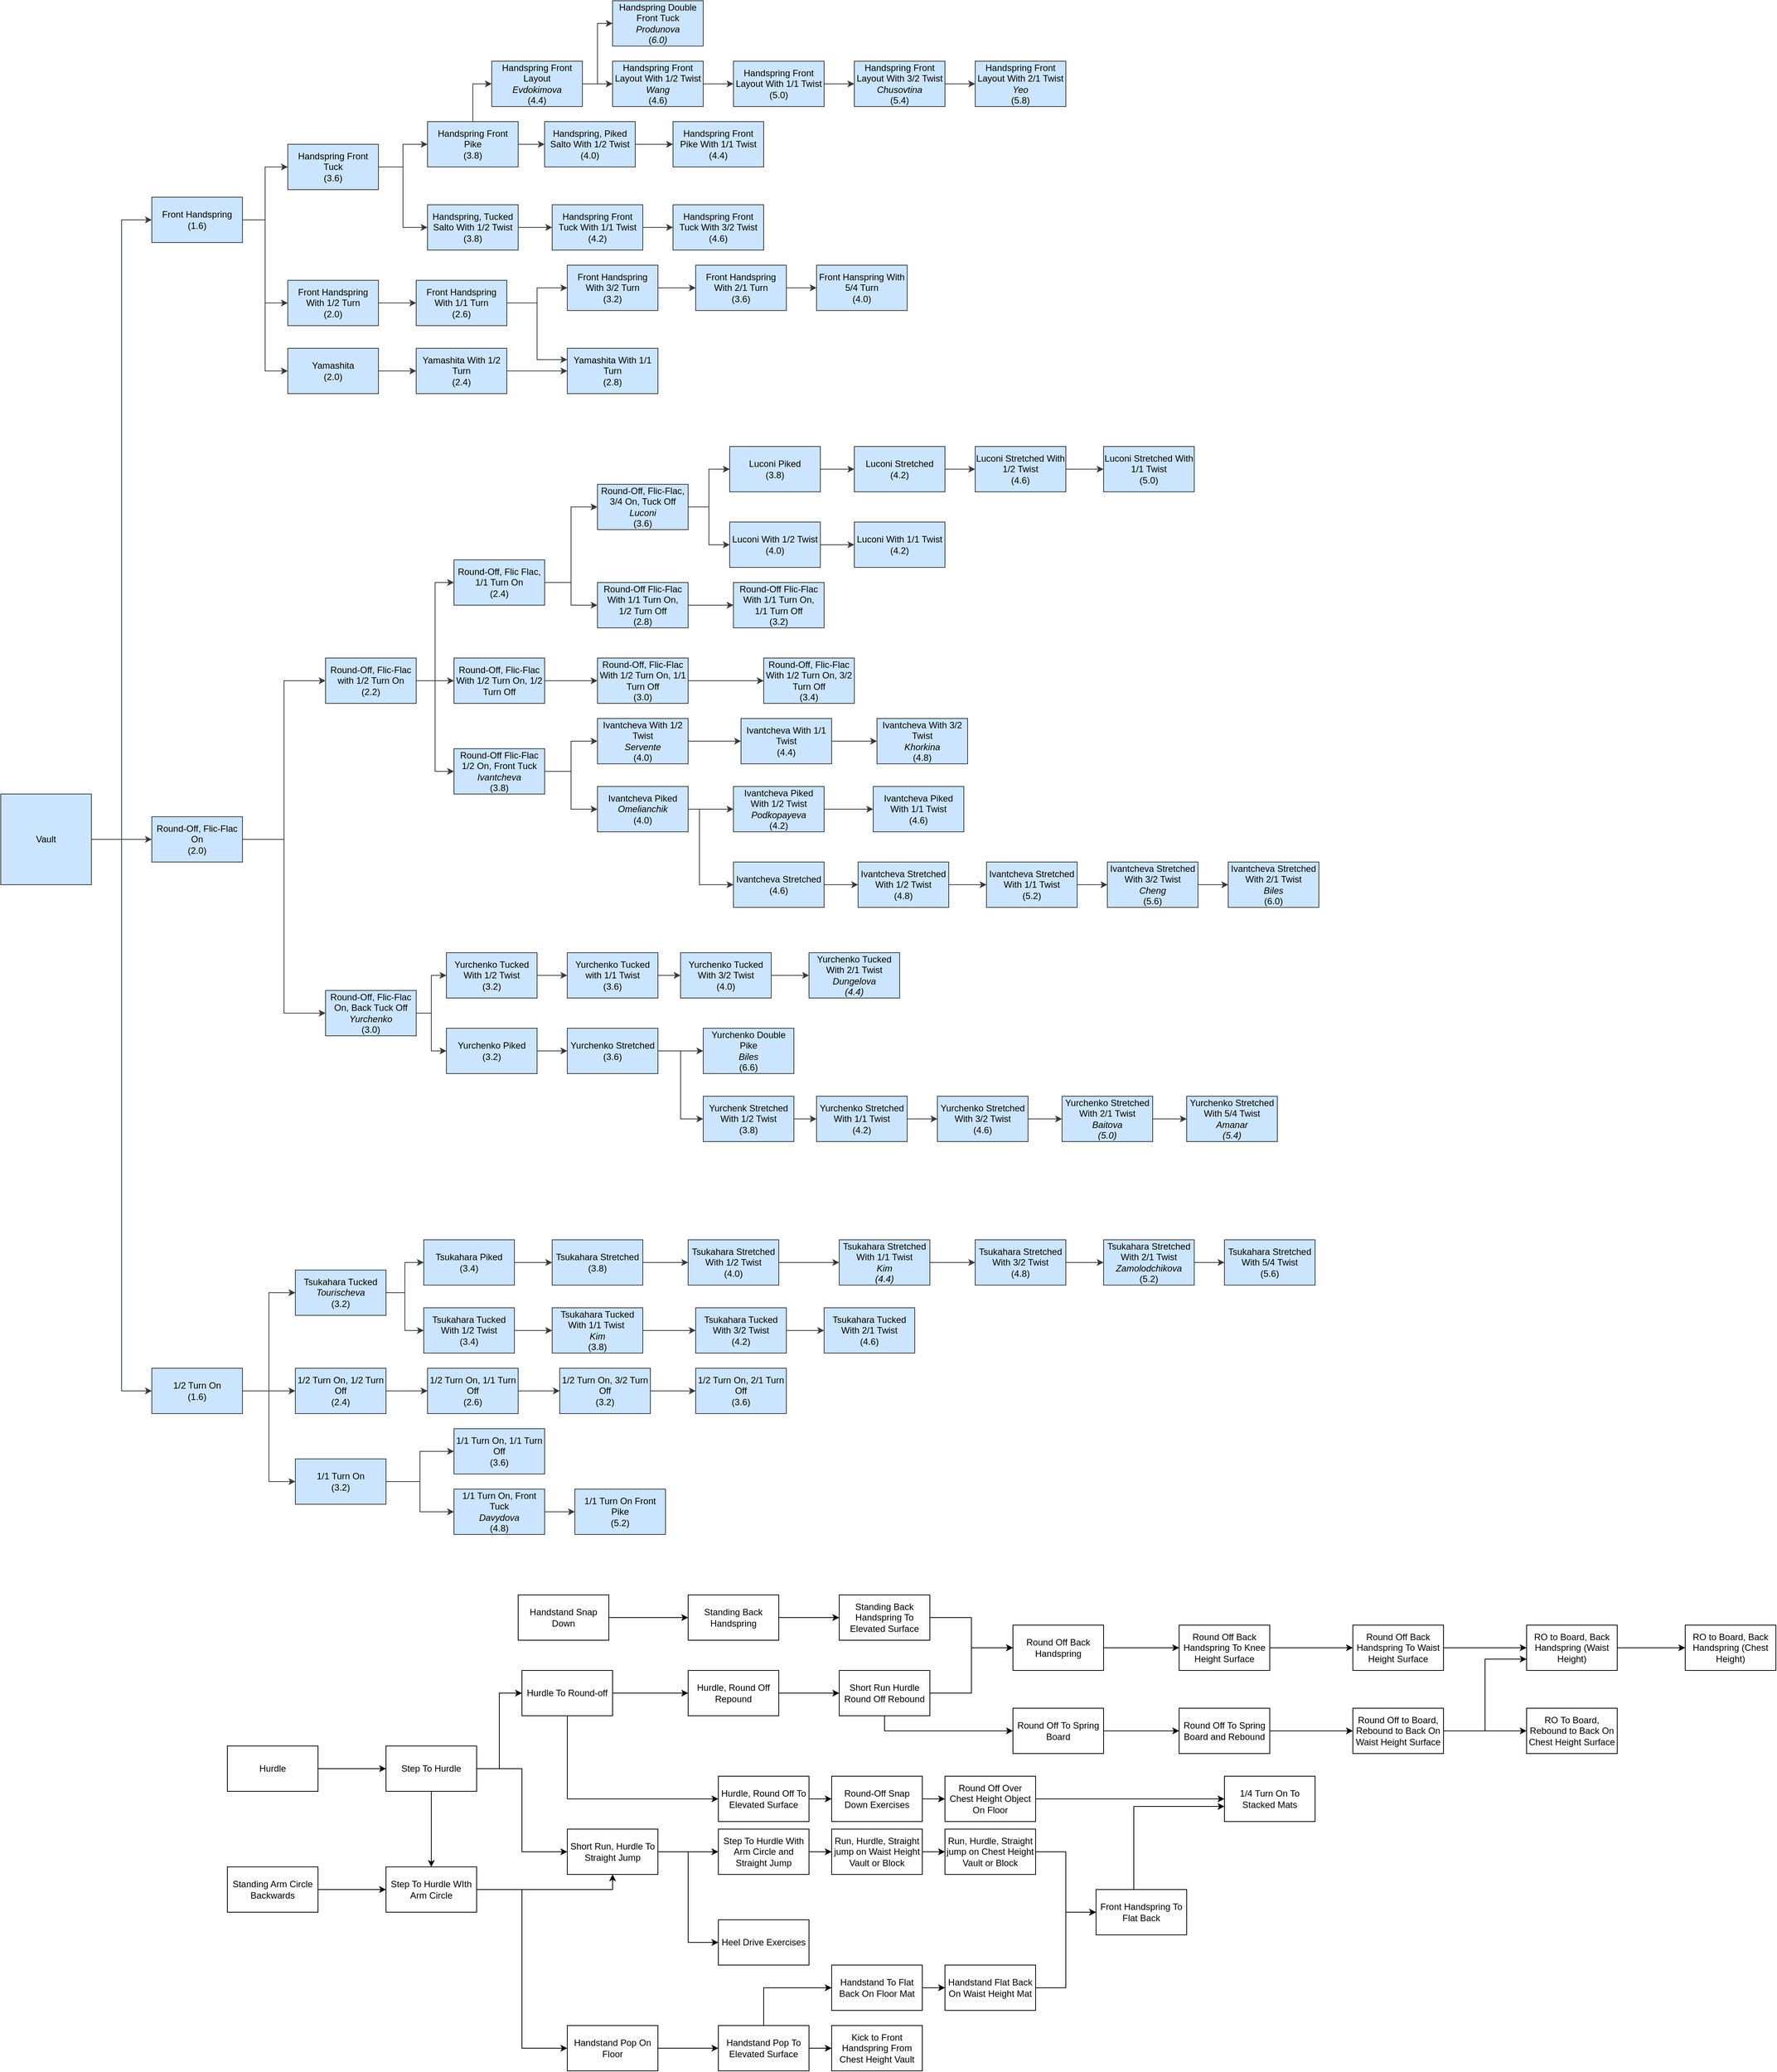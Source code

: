 <mxfile version="14.9.4" type="github">
  <diagram id="RV4zC79hD4O7UWAC9cw_" name="Page-1">
    <mxGraphModel dx="2311" dy="1826" grid="1" gridSize="10" guides="1" tooltips="1" connect="1" arrows="1" fold="1" page="1" pageScale="1" pageWidth="850" pageHeight="1100" math="0" shadow="0">
      <root>
        <mxCell id="0" />
        <mxCell id="1" parent="0" />
        <mxCell id="A6usUt462V9UMGtc1Mbl-1" style="edgeStyle=orthogonalEdgeStyle;rounded=0;orthogonalLoop=1;jettySize=auto;html=1;entryX=0;entryY=0.5;entryDx=0;entryDy=0;fillColor=#cce5ff;strokeColor=#36393d;" edge="1" parent="1" source="A6usUt462V9UMGtc1Mbl-4" target="A6usUt462V9UMGtc1Mbl-58">
          <mxGeometry relative="1" as="geometry">
            <Array as="points">
              <mxPoint x="-410" y="-720" />
              <mxPoint x="-410" y="-790" />
            </Array>
          </mxGeometry>
        </mxCell>
        <mxCell id="A6usUt462V9UMGtc1Mbl-2" style="edgeStyle=orthogonalEdgeStyle;rounded=0;orthogonalLoop=1;jettySize=auto;html=1;entryX=0;entryY=0.5;entryDx=0;entryDy=0;fillColor=#cce5ff;strokeColor=#36393d;" edge="1" parent="1" source="A6usUt462V9UMGtc1Mbl-4" target="A6usUt462V9UMGtc1Mbl-6">
          <mxGeometry relative="1" as="geometry">
            <Array as="points">
              <mxPoint x="-410" y="-720" />
              <mxPoint x="-410" y="-610" />
            </Array>
          </mxGeometry>
        </mxCell>
        <mxCell id="A6usUt462V9UMGtc1Mbl-3" style="edgeStyle=orthogonalEdgeStyle;rounded=0;orthogonalLoop=1;jettySize=auto;html=1;entryX=0;entryY=0.5;entryDx=0;entryDy=0;fillColor=#cce5ff;strokeColor=#36393d;" edge="1" parent="1" source="A6usUt462V9UMGtc1Mbl-4" target="A6usUt462V9UMGtc1Mbl-16">
          <mxGeometry relative="1" as="geometry">
            <Array as="points">
              <mxPoint x="-410" y="-720" />
              <mxPoint x="-410" y="-520" />
            </Array>
          </mxGeometry>
        </mxCell>
        <mxCell id="A6usUt462V9UMGtc1Mbl-4" value="Front Handspring (1.6)" style="whiteSpace=wrap;html=1;fillColor=#cce5ff;strokeColor=#36393d;" vertex="1" parent="1">
          <mxGeometry x="-560" y="-750" width="120" height="60" as="geometry" />
        </mxCell>
        <mxCell id="A6usUt462V9UMGtc1Mbl-5" style="edgeStyle=orthogonalEdgeStyle;rounded=0;orthogonalLoop=1;jettySize=auto;html=1;entryX=0;entryY=0.5;entryDx=0;entryDy=0;fillColor=#cce5ff;strokeColor=#36393d;" edge="1" parent="1" source="A6usUt462V9UMGtc1Mbl-6" target="A6usUt462V9UMGtc1Mbl-9">
          <mxGeometry relative="1" as="geometry" />
        </mxCell>
        <mxCell id="A6usUt462V9UMGtc1Mbl-6" value="Front Handspring With 1/2 Turn&lt;br&gt;(2.0)" style="whiteSpace=wrap;html=1;fillColor=#cce5ff;strokeColor=#36393d;" vertex="1" parent="1">
          <mxGeometry x="-380" y="-640" width="120" height="60" as="geometry" />
        </mxCell>
        <mxCell id="A6usUt462V9UMGtc1Mbl-7" style="edgeStyle=orthogonalEdgeStyle;rounded=0;orthogonalLoop=1;jettySize=auto;html=1;entryX=0;entryY=0.5;entryDx=0;entryDy=0;fillColor=#cce5ff;strokeColor=#36393d;" edge="1" parent="1" source="A6usUt462V9UMGtc1Mbl-9" target="A6usUt462V9UMGtc1Mbl-11">
          <mxGeometry relative="1" as="geometry" />
        </mxCell>
        <mxCell id="A6usUt462V9UMGtc1Mbl-8" style="edgeStyle=orthogonalEdgeStyle;rounded=0;orthogonalLoop=1;jettySize=auto;html=1;entryX=0;entryY=0.25;entryDx=0;entryDy=0;fillColor=#cce5ff;strokeColor=#36393d;" edge="1" parent="1" source="A6usUt462V9UMGtc1Mbl-9" target="A6usUt462V9UMGtc1Mbl-19">
          <mxGeometry relative="1" as="geometry" />
        </mxCell>
        <mxCell id="A6usUt462V9UMGtc1Mbl-9" value="Front Handspring With 1/1 Turn&lt;br&gt;(2.6)" style="whiteSpace=wrap;html=1;fillColor=#cce5ff;strokeColor=#36393d;" vertex="1" parent="1">
          <mxGeometry x="-210" y="-640" width="120" height="60" as="geometry" />
        </mxCell>
        <mxCell id="A6usUt462V9UMGtc1Mbl-10" style="edgeStyle=orthogonalEdgeStyle;rounded=0;orthogonalLoop=1;jettySize=auto;html=1;entryX=0;entryY=0.5;entryDx=0;entryDy=0;fillColor=#cce5ff;strokeColor=#36393d;" edge="1" parent="1" source="A6usUt462V9UMGtc1Mbl-11" target="A6usUt462V9UMGtc1Mbl-13">
          <mxGeometry relative="1" as="geometry" />
        </mxCell>
        <mxCell id="A6usUt462V9UMGtc1Mbl-11" value="Front Handspring With 3/2 Turn&lt;br&gt;(3.2)" style="whiteSpace=wrap;html=1;fillColor=#cce5ff;strokeColor=#36393d;" vertex="1" parent="1">
          <mxGeometry x="-10" y="-660" width="120" height="60" as="geometry" />
        </mxCell>
        <mxCell id="A6usUt462V9UMGtc1Mbl-12" style="edgeStyle=orthogonalEdgeStyle;rounded=0;orthogonalLoop=1;jettySize=auto;html=1;fillColor=#cce5ff;strokeColor=#36393d;" edge="1" parent="1" source="A6usUt462V9UMGtc1Mbl-13" target="A6usUt462V9UMGtc1Mbl-14">
          <mxGeometry relative="1" as="geometry" />
        </mxCell>
        <mxCell id="A6usUt462V9UMGtc1Mbl-13" value="Front Handspring With 2/1 Turn &lt;br&gt;(3.6)" style="whiteSpace=wrap;html=1;fillColor=#cce5ff;strokeColor=#36393d;" vertex="1" parent="1">
          <mxGeometry x="160" y="-660" width="120" height="60" as="geometry" />
        </mxCell>
        <mxCell id="A6usUt462V9UMGtc1Mbl-14" value="Front Hanspring With 5/4 Turn &lt;br&gt;(4.0)" style="whiteSpace=wrap;html=1;fillColor=#cce5ff;strokeColor=#36393d;" vertex="1" parent="1">
          <mxGeometry x="320" y="-660" width="120" height="60" as="geometry" />
        </mxCell>
        <mxCell id="A6usUt462V9UMGtc1Mbl-15" style="edgeStyle=orthogonalEdgeStyle;rounded=0;orthogonalLoop=1;jettySize=auto;html=1;entryX=0;entryY=0.5;entryDx=0;entryDy=0;fillColor=#cce5ff;strokeColor=#36393d;" edge="1" parent="1" source="A6usUt462V9UMGtc1Mbl-16" target="A6usUt462V9UMGtc1Mbl-18">
          <mxGeometry relative="1" as="geometry" />
        </mxCell>
        <mxCell id="A6usUt462V9UMGtc1Mbl-16" value="Yamashita &lt;br&gt;(2.0)" style="whiteSpace=wrap;html=1;fillColor=#cce5ff;strokeColor=#36393d;" vertex="1" parent="1">
          <mxGeometry x="-380" y="-550" width="120" height="60" as="geometry" />
        </mxCell>
        <mxCell id="A6usUt462V9UMGtc1Mbl-17" style="edgeStyle=orthogonalEdgeStyle;rounded=0;orthogonalLoop=1;jettySize=auto;html=1;entryX=0;entryY=0.5;entryDx=0;entryDy=0;fillColor=#cce5ff;strokeColor=#36393d;" edge="1" parent="1" source="A6usUt462V9UMGtc1Mbl-18" target="A6usUt462V9UMGtc1Mbl-19">
          <mxGeometry relative="1" as="geometry" />
        </mxCell>
        <mxCell id="A6usUt462V9UMGtc1Mbl-18" value="Yamashita With 1/2 Turn&lt;br&gt;(2.4)" style="whiteSpace=wrap;html=1;fillColor=#cce5ff;strokeColor=#36393d;" vertex="1" parent="1">
          <mxGeometry x="-210" y="-550" width="120" height="60" as="geometry" />
        </mxCell>
        <mxCell id="A6usUt462V9UMGtc1Mbl-19" value="Yamashita With 1/1 Turn&lt;br&gt;(2.8)" style="whiteSpace=wrap;html=1;fillColor=#cce5ff;strokeColor=#36393d;" vertex="1" parent="1">
          <mxGeometry x="-10" y="-550" width="120" height="60" as="geometry" />
        </mxCell>
        <mxCell id="A6usUt462V9UMGtc1Mbl-20" style="edgeStyle=orthogonalEdgeStyle;rounded=0;orthogonalLoop=1;jettySize=auto;html=1;fillColor=#cce5ff;strokeColor=#36393d;" edge="1" parent="1" source="A6usUt462V9UMGtc1Mbl-23" target="A6usUt462V9UMGtc1Mbl-25">
          <mxGeometry relative="1" as="geometry" />
        </mxCell>
        <mxCell id="A6usUt462V9UMGtc1Mbl-21" style="edgeStyle=orthogonalEdgeStyle;rounded=0;orthogonalLoop=1;jettySize=auto;html=1;entryX=0;entryY=0.5;entryDx=0;entryDy=0;fillColor=#cce5ff;strokeColor=#36393d;" edge="1" parent="1" source="A6usUt462V9UMGtc1Mbl-23" target="A6usUt462V9UMGtc1Mbl-33">
          <mxGeometry relative="1" as="geometry" />
        </mxCell>
        <mxCell id="A6usUt462V9UMGtc1Mbl-22" style="edgeStyle=orthogonalEdgeStyle;rounded=0;orthogonalLoop=1;jettySize=auto;html=1;entryX=0;entryY=0.5;entryDx=0;entryDy=0;fillColor=#cce5ff;strokeColor=#36393d;" edge="1" parent="1" source="A6usUt462V9UMGtc1Mbl-23" target="A6usUt462V9UMGtc1Mbl-85">
          <mxGeometry relative="1" as="geometry" />
        </mxCell>
        <mxCell id="A6usUt462V9UMGtc1Mbl-23" value="1/2 Turn On &lt;br&gt;(1.6)" style="whiteSpace=wrap;html=1;fillColor=#cce5ff;strokeColor=#36393d;" vertex="1" parent="1">
          <mxGeometry x="-560" y="800" width="120" height="60" as="geometry" />
        </mxCell>
        <mxCell id="A6usUt462V9UMGtc1Mbl-24" style="edgeStyle=orthogonalEdgeStyle;rounded=0;orthogonalLoop=1;jettySize=auto;html=1;entryX=0;entryY=0.5;entryDx=0;entryDy=0;fillColor=#cce5ff;strokeColor=#36393d;" edge="1" parent="1" source="A6usUt462V9UMGtc1Mbl-25" target="A6usUt462V9UMGtc1Mbl-27">
          <mxGeometry relative="1" as="geometry" />
        </mxCell>
        <mxCell id="A6usUt462V9UMGtc1Mbl-25" value="1/2 Turn On, 1/2 Turn Off &lt;br&gt;(2.4)" style="whiteSpace=wrap;html=1;fillColor=#cce5ff;strokeColor=#36393d;" vertex="1" parent="1">
          <mxGeometry x="-370" y="800" width="120" height="60" as="geometry" />
        </mxCell>
        <mxCell id="A6usUt462V9UMGtc1Mbl-26" style="edgeStyle=orthogonalEdgeStyle;rounded=0;orthogonalLoop=1;jettySize=auto;html=1;entryX=0;entryY=0.5;entryDx=0;entryDy=0;fillColor=#cce5ff;strokeColor=#36393d;" edge="1" parent="1" source="A6usUt462V9UMGtc1Mbl-27" target="A6usUt462V9UMGtc1Mbl-29">
          <mxGeometry relative="1" as="geometry" />
        </mxCell>
        <mxCell id="A6usUt462V9UMGtc1Mbl-27" value="1/2 Turn On, 1/1 Turn Off&lt;br&gt;(2.6)" style="whiteSpace=wrap;html=1;fillColor=#cce5ff;strokeColor=#36393d;" vertex="1" parent="1">
          <mxGeometry x="-195" y="800" width="120" height="60" as="geometry" />
        </mxCell>
        <mxCell id="A6usUt462V9UMGtc1Mbl-28" style="edgeStyle=orthogonalEdgeStyle;rounded=0;orthogonalLoop=1;jettySize=auto;html=1;entryX=0;entryY=0.5;entryDx=0;entryDy=0;fillColor=#cce5ff;strokeColor=#36393d;" edge="1" parent="1" source="A6usUt462V9UMGtc1Mbl-29" target="A6usUt462V9UMGtc1Mbl-30">
          <mxGeometry relative="1" as="geometry" />
        </mxCell>
        <mxCell id="A6usUt462V9UMGtc1Mbl-29" value="1/2 Turn On, 3/2 Turn Off&lt;br&gt;(3.2)" style="whiteSpace=wrap;html=1;fillColor=#cce5ff;strokeColor=#36393d;" vertex="1" parent="1">
          <mxGeometry x="-20" y="800" width="120" height="60" as="geometry" />
        </mxCell>
        <mxCell id="A6usUt462V9UMGtc1Mbl-30" value="1/2 Turn On, 2/1 Turn Off&lt;br&gt;(3.6)" style="whiteSpace=wrap;html=1;fillColor=#cce5ff;strokeColor=#36393d;" vertex="1" parent="1">
          <mxGeometry x="160" y="800" width="120" height="60" as="geometry" />
        </mxCell>
        <mxCell id="A6usUt462V9UMGtc1Mbl-31" style="edgeStyle=orthogonalEdgeStyle;rounded=0;orthogonalLoop=1;jettySize=auto;html=1;entryX=0;entryY=0.5;entryDx=0;entryDy=0;fillColor=#cce5ff;strokeColor=#36393d;" edge="1" parent="1" source="A6usUt462V9UMGtc1Mbl-33" target="A6usUt462V9UMGtc1Mbl-80">
          <mxGeometry relative="1" as="geometry" />
        </mxCell>
        <mxCell id="A6usUt462V9UMGtc1Mbl-32" style="edgeStyle=orthogonalEdgeStyle;rounded=0;orthogonalLoop=1;jettySize=auto;html=1;fillColor=#cce5ff;strokeColor=#36393d;" edge="1" parent="1" source="A6usUt462V9UMGtc1Mbl-33" target="A6usUt462V9UMGtc1Mbl-34">
          <mxGeometry relative="1" as="geometry" />
        </mxCell>
        <mxCell id="A6usUt462V9UMGtc1Mbl-33" value="1/1 Turn On&lt;br&gt;(3.2)" style="whiteSpace=wrap;html=1;fillColor=#cce5ff;strokeColor=#36393d;" vertex="1" parent="1">
          <mxGeometry x="-370" y="920" width="120" height="60" as="geometry" />
        </mxCell>
        <mxCell id="A6usUt462V9UMGtc1Mbl-34" value="1/1 Turn On, 1/1 Turn Off&lt;br&gt;(3.6)" style="whiteSpace=wrap;html=1;fillColor=#cce5ff;strokeColor=#36393d;" vertex="1" parent="1">
          <mxGeometry x="-160" y="880" width="120" height="60" as="geometry" />
        </mxCell>
        <mxCell id="A6usUt462V9UMGtc1Mbl-35" style="edgeStyle=orthogonalEdgeStyle;rounded=0;orthogonalLoop=1;jettySize=auto;html=1;entryX=0;entryY=0.5;entryDx=0;entryDy=0;fillColor=#cce5ff;strokeColor=#36393d;" edge="1" parent="1" source="A6usUt462V9UMGtc1Mbl-37" target="A6usUt462V9UMGtc1Mbl-52">
          <mxGeometry relative="1" as="geometry" />
        </mxCell>
        <mxCell id="A6usUt462V9UMGtc1Mbl-36" style="edgeStyle=orthogonalEdgeStyle;rounded=0;orthogonalLoop=1;jettySize=auto;html=1;entryX=0;entryY=0.5;entryDx=0;entryDy=0;fillColor=#cce5ff;strokeColor=#36393d;" edge="1" parent="1" source="A6usUt462V9UMGtc1Mbl-37" target="A6usUt462V9UMGtc1Mbl-108">
          <mxGeometry relative="1" as="geometry" />
        </mxCell>
        <mxCell id="A6usUt462V9UMGtc1Mbl-37" value="Round-Off, Flic-Flac On&lt;br&gt;(2.0)" style="whiteSpace=wrap;html=1;fillColor=#cce5ff;strokeColor=#36393d;" vertex="1" parent="1">
          <mxGeometry x="-560" y="70" width="120" height="60" as="geometry" />
        </mxCell>
        <mxCell id="A6usUt462V9UMGtc1Mbl-38" style="edgeStyle=orthogonalEdgeStyle;rounded=0;orthogonalLoop=1;jettySize=auto;html=1;entryX=0;entryY=0.5;entryDx=0;entryDy=0;fillColor=#cce5ff;strokeColor=#36393d;" edge="1" parent="1" source="A6usUt462V9UMGtc1Mbl-40" target="A6usUt462V9UMGtc1Mbl-134">
          <mxGeometry relative="1" as="geometry" />
        </mxCell>
        <mxCell id="A6usUt462V9UMGtc1Mbl-39" style="edgeStyle=orthogonalEdgeStyle;rounded=0;orthogonalLoop=1;jettySize=auto;html=1;entryX=0;entryY=0.5;entryDx=0;entryDy=0;fillColor=#cce5ff;strokeColor=#36393d;" edge="1" parent="1" source="A6usUt462V9UMGtc1Mbl-40" target="A6usUt462V9UMGtc1Mbl-131">
          <mxGeometry relative="1" as="geometry" />
        </mxCell>
        <mxCell id="A6usUt462V9UMGtc1Mbl-40" value="Round-Off, Flic-Flac, 3/4 On, Tuck Off&lt;br&gt;&lt;i&gt;Luconi&lt;/i&gt;&lt;br&gt;(3.6)" style="whiteSpace=wrap;html=1;fillColor=#cce5ff;strokeColor=#36393d;" vertex="1" parent="1">
          <mxGeometry x="30" y="-370" width="120" height="60" as="geometry" />
        </mxCell>
        <mxCell id="A6usUt462V9UMGtc1Mbl-41" style="edgeStyle=orthogonalEdgeStyle;rounded=0;orthogonalLoop=1;jettySize=auto;html=1;entryX=0;entryY=0.5;entryDx=0;entryDy=0;fillColor=#cce5ff;strokeColor=#36393d;" edge="1" parent="1" source="A6usUt462V9UMGtc1Mbl-43" target="A6usUt462V9UMGtc1Mbl-54">
          <mxGeometry relative="1" as="geometry" />
        </mxCell>
        <mxCell id="A6usUt462V9UMGtc1Mbl-42" style="edgeStyle=orthogonalEdgeStyle;rounded=0;orthogonalLoop=1;jettySize=auto;html=1;entryX=0;entryY=0.5;entryDx=0;entryDy=0;fillColor=#cce5ff;strokeColor=#36393d;" edge="1" parent="1" source="A6usUt462V9UMGtc1Mbl-43" target="A6usUt462V9UMGtc1Mbl-40">
          <mxGeometry relative="1" as="geometry" />
        </mxCell>
        <mxCell id="A6usUt462V9UMGtc1Mbl-43" value="Round-Off, Flic Flac, 1/1 Turn On&lt;br&gt;(2.4)" style="whiteSpace=wrap;html=1;fillColor=#cce5ff;strokeColor=#36393d;" vertex="1" parent="1">
          <mxGeometry x="-160" y="-270" width="120" height="60" as="geometry" />
        </mxCell>
        <mxCell id="A6usUt462V9UMGtc1Mbl-44" value="Round-Off, Flic-Flac With 1/2 Turn On, 3/2 Turn Off&lt;br&gt;(3.4)" style="whiteSpace=wrap;html=1;fillColor=#cce5ff;strokeColor=#36393d;" vertex="1" parent="1">
          <mxGeometry x="250" y="-140" width="120" height="60" as="geometry" />
        </mxCell>
        <mxCell id="A6usUt462V9UMGtc1Mbl-45" style="edgeStyle=orthogonalEdgeStyle;rounded=0;orthogonalLoop=1;jettySize=auto;html=1;entryX=0;entryY=0.5;entryDx=0;entryDy=0;fillColor=#cce5ff;strokeColor=#36393d;" edge="1" parent="1" source="A6usUt462V9UMGtc1Mbl-46" target="A6usUt462V9UMGtc1Mbl-44">
          <mxGeometry relative="1" as="geometry" />
        </mxCell>
        <mxCell id="A6usUt462V9UMGtc1Mbl-46" value="Round-Off, Flic-Flac With 1/2 Turn On, 1/1 Turn Off&lt;br&gt;(3.0)" style="whiteSpace=wrap;html=1;fillColor=#cce5ff;strokeColor=#36393d;" vertex="1" parent="1">
          <mxGeometry x="30" y="-140" width="120" height="60" as="geometry" />
        </mxCell>
        <mxCell id="A6usUt462V9UMGtc1Mbl-47" style="edgeStyle=orthogonalEdgeStyle;rounded=0;orthogonalLoop=1;jettySize=auto;html=1;entryX=0;entryY=0.5;entryDx=0;entryDy=0;fillColor=#cce5ff;strokeColor=#36393d;" edge="1" parent="1" source="A6usUt462V9UMGtc1Mbl-48" target="A6usUt462V9UMGtc1Mbl-46">
          <mxGeometry relative="1" as="geometry" />
        </mxCell>
        <mxCell id="A6usUt462V9UMGtc1Mbl-48" value="Round-Off, Flic-Flac With 1/2 Turn On, 1/2 Turn Off" style="whiteSpace=wrap;html=1;fillColor=#cce5ff;strokeColor=#36393d;" vertex="1" parent="1">
          <mxGeometry x="-160" y="-140" width="120" height="60" as="geometry" />
        </mxCell>
        <mxCell id="A6usUt462V9UMGtc1Mbl-49" style="edgeStyle=orthogonalEdgeStyle;rounded=0;orthogonalLoop=1;jettySize=auto;html=1;fillColor=#cce5ff;strokeColor=#36393d;" edge="1" parent="1" source="A6usUt462V9UMGtc1Mbl-52" target="A6usUt462V9UMGtc1Mbl-48">
          <mxGeometry relative="1" as="geometry" />
        </mxCell>
        <mxCell id="A6usUt462V9UMGtc1Mbl-50" style="edgeStyle=orthogonalEdgeStyle;rounded=0;orthogonalLoop=1;jettySize=auto;html=1;entryX=0;entryY=0.5;entryDx=0;entryDy=0;fillColor=#cce5ff;strokeColor=#36393d;" edge="1" parent="1" source="A6usUt462V9UMGtc1Mbl-52" target="A6usUt462V9UMGtc1Mbl-43">
          <mxGeometry relative="1" as="geometry" />
        </mxCell>
        <mxCell id="A6usUt462V9UMGtc1Mbl-51" style="edgeStyle=orthogonalEdgeStyle;rounded=0;orthogonalLoop=1;jettySize=auto;html=1;entryX=0;entryY=0.5;entryDx=0;entryDy=0;fillColor=#cce5ff;strokeColor=#36393d;" edge="1" parent="1" source="A6usUt462V9UMGtc1Mbl-52" target="A6usUt462V9UMGtc1Mbl-142">
          <mxGeometry relative="1" as="geometry" />
        </mxCell>
        <mxCell id="A6usUt462V9UMGtc1Mbl-52" value="Round-Off, Flic-Flac with 1/2 Turn On&lt;br&gt;(2.2)" style="whiteSpace=wrap;html=1;fillColor=#cce5ff;strokeColor=#36393d;" vertex="1" parent="1">
          <mxGeometry x="-330" y="-140" width="120" height="60" as="geometry" />
        </mxCell>
        <mxCell id="A6usUt462V9UMGtc1Mbl-53" style="edgeStyle=orthogonalEdgeStyle;rounded=0;orthogonalLoop=1;jettySize=auto;html=1;entryX=0;entryY=0.5;entryDx=0;entryDy=0;fillColor=#cce5ff;strokeColor=#36393d;" edge="1" parent="1" source="A6usUt462V9UMGtc1Mbl-54" target="A6usUt462V9UMGtc1Mbl-55">
          <mxGeometry relative="1" as="geometry" />
        </mxCell>
        <mxCell id="A6usUt462V9UMGtc1Mbl-54" value="Round-Off Flic-Flac With 1/1 Turn On,&lt;br&gt;1/2 Turn Off&lt;br&gt;(2.8)" style="whiteSpace=wrap;html=1;fillColor=#cce5ff;strokeColor=#36393d;" vertex="1" parent="1">
          <mxGeometry x="30" y="-240" width="120" height="60" as="geometry" />
        </mxCell>
        <mxCell id="A6usUt462V9UMGtc1Mbl-55" value="Round-Off Flic-Flac With 1/1 Turn On,&lt;br&gt;1/1 Turn Off&lt;br&gt;(3.2)" style="whiteSpace=wrap;html=1;fillColor=#cce5ff;strokeColor=#36393d;" vertex="1" parent="1">
          <mxGeometry x="210" y="-240" width="120" height="60" as="geometry" />
        </mxCell>
        <mxCell id="A6usUt462V9UMGtc1Mbl-56" style="edgeStyle=orthogonalEdgeStyle;rounded=0;orthogonalLoop=1;jettySize=auto;html=1;entryX=0;entryY=0.5;entryDx=0;entryDy=0;fillColor=#cce5ff;strokeColor=#36393d;" edge="1" parent="1" source="A6usUt462V9UMGtc1Mbl-58" target="A6usUt462V9UMGtc1Mbl-60">
          <mxGeometry relative="1" as="geometry" />
        </mxCell>
        <mxCell id="A6usUt462V9UMGtc1Mbl-57" style="edgeStyle=orthogonalEdgeStyle;rounded=0;orthogonalLoop=1;jettySize=auto;html=1;entryX=0;entryY=0.5;entryDx=0;entryDy=0;fillColor=#cce5ff;strokeColor=#36393d;" edge="1" parent="1" source="A6usUt462V9UMGtc1Mbl-58" target="A6usUt462V9UMGtc1Mbl-66">
          <mxGeometry relative="1" as="geometry" />
        </mxCell>
        <mxCell id="A6usUt462V9UMGtc1Mbl-58" value="Handspring Front Tuck&lt;br&gt;(3.6)" style="whiteSpace=wrap;html=1;fillColor=#cce5ff;strokeColor=#36393d;" vertex="1" parent="1">
          <mxGeometry x="-380" y="-820" width="120" height="60" as="geometry" />
        </mxCell>
        <mxCell id="A6usUt462V9UMGtc1Mbl-59" style="edgeStyle=orthogonalEdgeStyle;rounded=0;orthogonalLoop=1;jettySize=auto;html=1;entryX=0;entryY=0.5;entryDx=0;entryDy=0;fillColor=#cce5ff;strokeColor=#36393d;" edge="1" parent="1" source="A6usUt462V9UMGtc1Mbl-60" target="A6usUt462V9UMGtc1Mbl-62">
          <mxGeometry relative="1" as="geometry" />
        </mxCell>
        <mxCell id="A6usUt462V9UMGtc1Mbl-60" value="Handspring, Tucked Salto With 1/2 Twist&lt;br&gt;(3.8)" style="whiteSpace=wrap;html=1;fillColor=#cce5ff;strokeColor=#36393d;" vertex="1" parent="1">
          <mxGeometry x="-195" y="-740" width="120" height="60" as="geometry" />
        </mxCell>
        <mxCell id="A6usUt462V9UMGtc1Mbl-61" style="edgeStyle=orthogonalEdgeStyle;rounded=0;orthogonalLoop=1;jettySize=auto;html=1;entryX=0;entryY=0.5;entryDx=0;entryDy=0;fillColor=#cce5ff;strokeColor=#36393d;" edge="1" parent="1" source="A6usUt462V9UMGtc1Mbl-62" target="A6usUt462V9UMGtc1Mbl-63">
          <mxGeometry relative="1" as="geometry" />
        </mxCell>
        <mxCell id="A6usUt462V9UMGtc1Mbl-62" value="Handspring Front Tuck With 1/1 Twist&lt;br&gt;(4.2)" style="whiteSpace=wrap;html=1;fillColor=#cce5ff;strokeColor=#36393d;" vertex="1" parent="1">
          <mxGeometry x="-30" y="-740" width="120" height="60" as="geometry" />
        </mxCell>
        <mxCell id="A6usUt462V9UMGtc1Mbl-63" value="Handspring Front Tuck With 3/2 Twist&lt;br&gt;(4.6)" style="whiteSpace=wrap;html=1;fillColor=#cce5ff;strokeColor=#36393d;" vertex="1" parent="1">
          <mxGeometry x="130" y="-740" width="120" height="60" as="geometry" />
        </mxCell>
        <mxCell id="A6usUt462V9UMGtc1Mbl-64" style="edgeStyle=orthogonalEdgeStyle;rounded=0;orthogonalLoop=1;jettySize=auto;html=1;entryX=0;entryY=0.5;entryDx=0;entryDy=0;fillColor=#cce5ff;strokeColor=#36393d;" edge="1" parent="1" source="A6usUt462V9UMGtc1Mbl-66" target="A6usUt462V9UMGtc1Mbl-68">
          <mxGeometry relative="1" as="geometry" />
        </mxCell>
        <mxCell id="A6usUt462V9UMGtc1Mbl-65" style="edgeStyle=orthogonalEdgeStyle;rounded=0;orthogonalLoop=1;jettySize=auto;html=1;entryX=0;entryY=0.5;entryDx=0;entryDy=0;fillColor=#cce5ff;strokeColor=#36393d;" edge="1" parent="1" source="A6usUt462V9UMGtc1Mbl-66" target="A6usUt462V9UMGtc1Mbl-72">
          <mxGeometry relative="1" as="geometry">
            <Array as="points">
              <mxPoint x="-135" y="-900" />
            </Array>
          </mxGeometry>
        </mxCell>
        <mxCell id="A6usUt462V9UMGtc1Mbl-66" value="Handspring Front Pike&lt;br&gt;(3.8)" style="whiteSpace=wrap;html=1;fillColor=#cce5ff;strokeColor=#36393d;" vertex="1" parent="1">
          <mxGeometry x="-195" y="-850" width="120" height="60" as="geometry" />
        </mxCell>
        <mxCell id="A6usUt462V9UMGtc1Mbl-67" style="edgeStyle=orthogonalEdgeStyle;rounded=0;orthogonalLoop=1;jettySize=auto;html=1;entryX=0;entryY=0.5;entryDx=0;entryDy=0;fillColor=#cce5ff;strokeColor=#36393d;" edge="1" parent="1" source="A6usUt462V9UMGtc1Mbl-68" target="A6usUt462V9UMGtc1Mbl-69">
          <mxGeometry relative="1" as="geometry" />
        </mxCell>
        <mxCell id="A6usUt462V9UMGtc1Mbl-68" value="Handspring, Piked Salto With 1/2 Twist&lt;br&gt;(4.0)" style="whiteSpace=wrap;html=1;fillColor=#cce5ff;strokeColor=#36393d;" vertex="1" parent="1">
          <mxGeometry x="-40" y="-850" width="120" height="60" as="geometry" />
        </mxCell>
        <mxCell id="A6usUt462V9UMGtc1Mbl-69" value="Handspring Front Pike With 1/1 Twist&lt;br&gt;(4.4)" style="whiteSpace=wrap;html=1;fillColor=#cce5ff;strokeColor=#36393d;" vertex="1" parent="1">
          <mxGeometry x="130" y="-850" width="120" height="60" as="geometry" />
        </mxCell>
        <mxCell id="A6usUt462V9UMGtc1Mbl-70" style="edgeStyle=orthogonalEdgeStyle;rounded=0;orthogonalLoop=1;jettySize=auto;html=1;entryX=0;entryY=0.5;entryDx=0;entryDy=0;fillColor=#cce5ff;strokeColor=#36393d;" edge="1" parent="1" source="A6usUt462V9UMGtc1Mbl-72" target="A6usUt462V9UMGtc1Mbl-168">
          <mxGeometry relative="1" as="geometry" />
        </mxCell>
        <mxCell id="A6usUt462V9UMGtc1Mbl-71" style="edgeStyle=orthogonalEdgeStyle;rounded=0;orthogonalLoop=1;jettySize=auto;html=1;entryX=0;entryY=0.5;entryDx=0;entryDy=0;fillColor=#cce5ff;strokeColor=#36393d;" edge="1" parent="1" source="A6usUt462V9UMGtc1Mbl-72" target="A6usUt462V9UMGtc1Mbl-82">
          <mxGeometry relative="1" as="geometry" />
        </mxCell>
        <mxCell id="A6usUt462V9UMGtc1Mbl-72" value="Handspring Front Layout&lt;br&gt;&lt;i&gt;Evdokimova&lt;/i&gt;&lt;br&gt;(4.4)" style="whiteSpace=wrap;html=1;fillColor=#cce5ff;strokeColor=#36393d;" vertex="1" parent="1">
          <mxGeometry x="-110" y="-930" width="120" height="60" as="geometry" />
        </mxCell>
        <mxCell id="A6usUt462V9UMGtc1Mbl-73" style="edgeStyle=orthogonalEdgeStyle;rounded=0;orthogonalLoop=1;jettySize=auto;html=1;entryX=0;entryY=0.5;entryDx=0;entryDy=0;fillColor=#cce5ff;strokeColor=#36393d;" edge="1" parent="1" source="A6usUt462V9UMGtc1Mbl-168" target="A6usUt462V9UMGtc1Mbl-75">
          <mxGeometry relative="1" as="geometry" />
        </mxCell>
        <mxCell id="A6usUt462V9UMGtc1Mbl-74" style="edgeStyle=orthogonalEdgeStyle;rounded=0;orthogonalLoop=1;jettySize=auto;html=1;entryX=0;entryY=0.5;entryDx=0;entryDy=0;fillColor=#cce5ff;strokeColor=#36393d;" edge="1" parent="1" source="A6usUt462V9UMGtc1Mbl-75" target="A6usUt462V9UMGtc1Mbl-77">
          <mxGeometry relative="1" as="geometry" />
        </mxCell>
        <mxCell id="A6usUt462V9UMGtc1Mbl-75" value="Handspring Front Layout With 1/1 Twist&lt;br&gt;(5.0)" style="whiteSpace=wrap;html=1;fillColor=#cce5ff;strokeColor=#36393d;" vertex="1" parent="1">
          <mxGeometry x="210" y="-930" width="120" height="60" as="geometry" />
        </mxCell>
        <mxCell id="A6usUt462V9UMGtc1Mbl-76" style="edgeStyle=orthogonalEdgeStyle;rounded=0;orthogonalLoop=1;jettySize=auto;html=1;entryX=0;entryY=0.5;entryDx=0;entryDy=0;fillColor=#cce5ff;strokeColor=#36393d;" edge="1" parent="1" source="A6usUt462V9UMGtc1Mbl-77" target="A6usUt462V9UMGtc1Mbl-78">
          <mxGeometry relative="1" as="geometry" />
        </mxCell>
        <mxCell id="A6usUt462V9UMGtc1Mbl-77" value="Handspring Front Layout With 3/2 Twist&lt;br&gt;&lt;i&gt;Chusovtina&lt;br&gt;&lt;/i&gt;(5.4)" style="whiteSpace=wrap;html=1;fillColor=#cce5ff;strokeColor=#36393d;" vertex="1" parent="1">
          <mxGeometry x="370" y="-930" width="120" height="60" as="geometry" />
        </mxCell>
        <mxCell id="A6usUt462V9UMGtc1Mbl-78" value="Handspring Front Layout With 2/1 Twist&lt;br&gt;&lt;i&gt;Yeo&lt;br&gt;&lt;/i&gt;(5.8)" style="whiteSpace=wrap;html=1;fillColor=#cce5ff;strokeColor=#36393d;" vertex="1" parent="1">
          <mxGeometry x="530" y="-930" width="120" height="60" as="geometry" />
        </mxCell>
        <mxCell id="A6usUt462V9UMGtc1Mbl-79" style="edgeStyle=orthogonalEdgeStyle;rounded=0;orthogonalLoop=1;jettySize=auto;html=1;entryX=0;entryY=0.5;entryDx=0;entryDy=0;fillColor=#cce5ff;strokeColor=#36393d;" edge="1" parent="1" source="A6usUt462V9UMGtc1Mbl-80" target="A6usUt462V9UMGtc1Mbl-81">
          <mxGeometry relative="1" as="geometry" />
        </mxCell>
        <mxCell id="A6usUt462V9UMGtc1Mbl-80" value="1/1 Turn On, Front Tuck&lt;br&gt;&lt;i&gt;Davydova&lt;br&gt;&lt;/i&gt;(4.8)" style="whiteSpace=wrap;html=1;fillColor=#cce5ff;strokeColor=#36393d;" vertex="1" parent="1">
          <mxGeometry x="-160" y="960" width="120" height="60" as="geometry" />
        </mxCell>
        <mxCell id="A6usUt462V9UMGtc1Mbl-81" value="1/1 Turn On Front Pike&lt;br&gt;(5.2)" style="whiteSpace=wrap;html=1;fillColor=#cce5ff;strokeColor=#36393d;" vertex="1" parent="1">
          <mxGeometry y="960" width="120" height="60" as="geometry" />
        </mxCell>
        <mxCell id="A6usUt462V9UMGtc1Mbl-82" value="Handspring Double Front Tuck&lt;br&gt;&lt;i&gt;Produnova&lt;br&gt;&lt;/i&gt;(&lt;i&gt;6.0)&lt;/i&gt;" style="whiteSpace=wrap;html=1;fillColor=#cce5ff;strokeColor=#36393d;" vertex="1" parent="1">
          <mxGeometry x="50" y="-1010" width="120" height="60" as="geometry" />
        </mxCell>
        <mxCell id="A6usUt462V9UMGtc1Mbl-83" style="edgeStyle=orthogonalEdgeStyle;rounded=0;orthogonalLoop=1;jettySize=auto;html=1;entryX=0;entryY=0.5;entryDx=0;entryDy=0;fillColor=#cce5ff;strokeColor=#36393d;" edge="1" parent="1" source="A6usUt462V9UMGtc1Mbl-85" target="A6usUt462V9UMGtc1Mbl-87">
          <mxGeometry relative="1" as="geometry" />
        </mxCell>
        <mxCell id="A6usUt462V9UMGtc1Mbl-84" style="edgeStyle=orthogonalEdgeStyle;rounded=0;orthogonalLoop=1;jettySize=auto;html=1;entryX=0;entryY=0.5;entryDx=0;entryDy=0;fillColor=#cce5ff;strokeColor=#36393d;" edge="1" parent="1" source="A6usUt462V9UMGtc1Mbl-85" target="A6usUt462V9UMGtc1Mbl-94">
          <mxGeometry relative="1" as="geometry">
            <mxPoint x="140" y="720" as="targetPoint" />
          </mxGeometry>
        </mxCell>
        <mxCell id="A6usUt462V9UMGtc1Mbl-85" value="Tsukahara Tucked&lt;br&gt;&lt;i&gt;Tourischeva&lt;br&gt;&lt;/i&gt;(3.2)" style="whiteSpace=wrap;html=1;fillColor=#cce5ff;strokeColor=#36393d;" vertex="1" parent="1">
          <mxGeometry x="-370" y="670" width="120" height="60" as="geometry" />
        </mxCell>
        <mxCell id="A6usUt462V9UMGtc1Mbl-86" style="edgeStyle=orthogonalEdgeStyle;rounded=0;orthogonalLoop=1;jettySize=auto;html=1;entryX=0;entryY=0.5;entryDx=0;entryDy=0;fillColor=#cce5ff;strokeColor=#36393d;" edge="1" parent="1" source="A6usUt462V9UMGtc1Mbl-87" target="A6usUt462V9UMGtc1Mbl-89">
          <mxGeometry relative="1" as="geometry" />
        </mxCell>
        <mxCell id="A6usUt462V9UMGtc1Mbl-87" value="Tsukahara Tucked With 1/2 Twist&lt;br&gt;(3.4)" style="whiteSpace=wrap;html=1;fillColor=#cce5ff;strokeColor=#36393d;" vertex="1" parent="1">
          <mxGeometry x="-200" y="720" width="120" height="60" as="geometry" />
        </mxCell>
        <mxCell id="A6usUt462V9UMGtc1Mbl-88" style="edgeStyle=orthogonalEdgeStyle;rounded=0;orthogonalLoop=1;jettySize=auto;html=1;entryX=0;entryY=0.5;entryDx=0;entryDy=0;fillColor=#cce5ff;strokeColor=#36393d;" edge="1" parent="1" source="A6usUt462V9UMGtc1Mbl-89" target="A6usUt462V9UMGtc1Mbl-91">
          <mxGeometry relative="1" as="geometry" />
        </mxCell>
        <mxCell id="A6usUt462V9UMGtc1Mbl-89" value="Tsukahara Tucked With 1/1 Twist&amp;nbsp;&lt;br&gt;&lt;i&gt;Kim&lt;br&gt;&lt;/i&gt;(3.8)" style="whiteSpace=wrap;html=1;fillColor=#cce5ff;strokeColor=#36393d;" vertex="1" parent="1">
          <mxGeometry x="-30" y="720" width="120" height="60" as="geometry" />
        </mxCell>
        <mxCell id="A6usUt462V9UMGtc1Mbl-90" style="edgeStyle=orthogonalEdgeStyle;rounded=0;orthogonalLoop=1;jettySize=auto;html=1;entryX=0;entryY=0.5;entryDx=0;entryDy=0;fillColor=#cce5ff;strokeColor=#36393d;" edge="1" parent="1" source="A6usUt462V9UMGtc1Mbl-91" target="A6usUt462V9UMGtc1Mbl-92">
          <mxGeometry relative="1" as="geometry" />
        </mxCell>
        <mxCell id="A6usUt462V9UMGtc1Mbl-91" value="Tsukahara Tucked With 3/2 Twist&lt;br&gt;(4.2)" style="whiteSpace=wrap;html=1;fillColor=#cce5ff;strokeColor=#36393d;" vertex="1" parent="1">
          <mxGeometry x="160" y="720" width="120" height="60" as="geometry" />
        </mxCell>
        <mxCell id="A6usUt462V9UMGtc1Mbl-92" value="Tsukahara Tucked With 2/1 Twist&lt;br&gt;(4.6)" style="whiteSpace=wrap;html=1;fillColor=#cce5ff;strokeColor=#36393d;" vertex="1" parent="1">
          <mxGeometry x="330" y="720" width="120" height="60" as="geometry" />
        </mxCell>
        <mxCell id="A6usUt462V9UMGtc1Mbl-93" style="edgeStyle=orthogonalEdgeStyle;rounded=0;orthogonalLoop=1;jettySize=auto;html=1;entryX=0;entryY=0.5;entryDx=0;entryDy=0;fillColor=#cce5ff;strokeColor=#36393d;" edge="1" parent="1" source="A6usUt462V9UMGtc1Mbl-94" target="A6usUt462V9UMGtc1Mbl-96">
          <mxGeometry relative="1" as="geometry" />
        </mxCell>
        <mxCell id="A6usUt462V9UMGtc1Mbl-94" value="Tsukahara Piked&lt;br&gt;(3.4)" style="whiteSpace=wrap;html=1;fillColor=#cce5ff;strokeColor=#36393d;" vertex="1" parent="1">
          <mxGeometry x="-200" y="630" width="120" height="60" as="geometry" />
        </mxCell>
        <mxCell id="A6usUt462V9UMGtc1Mbl-95" style="edgeStyle=orthogonalEdgeStyle;rounded=0;orthogonalLoop=1;jettySize=auto;html=1;entryX=0;entryY=0.5;entryDx=0;entryDy=0;fillColor=#cce5ff;strokeColor=#36393d;" edge="1" parent="1" source="A6usUt462V9UMGtc1Mbl-96" target="A6usUt462V9UMGtc1Mbl-98">
          <mxGeometry relative="1" as="geometry" />
        </mxCell>
        <mxCell id="A6usUt462V9UMGtc1Mbl-96" value="Tsukahara Stretched (3.8)" style="whiteSpace=wrap;html=1;fillColor=#cce5ff;strokeColor=#36393d;" vertex="1" parent="1">
          <mxGeometry x="-30" y="630" width="120" height="60" as="geometry" />
        </mxCell>
        <mxCell id="A6usUt462V9UMGtc1Mbl-97" style="edgeStyle=orthogonalEdgeStyle;rounded=0;orthogonalLoop=1;jettySize=auto;html=1;entryX=0;entryY=0.5;entryDx=0;entryDy=0;fillColor=#cce5ff;strokeColor=#36393d;" edge="1" parent="1" source="A6usUt462V9UMGtc1Mbl-98" target="A6usUt462V9UMGtc1Mbl-100">
          <mxGeometry relative="1" as="geometry" />
        </mxCell>
        <mxCell id="A6usUt462V9UMGtc1Mbl-98" value="Tsukahara Stretched With 1/2 Twist&lt;br&gt;(4.0)" style="whiteSpace=wrap;html=1;fillColor=#cce5ff;strokeColor=#36393d;" vertex="1" parent="1">
          <mxGeometry x="150" y="630" width="120" height="60" as="geometry" />
        </mxCell>
        <mxCell id="A6usUt462V9UMGtc1Mbl-99" style="edgeStyle=orthogonalEdgeStyle;rounded=0;orthogonalLoop=1;jettySize=auto;html=1;entryX=0;entryY=0.5;entryDx=0;entryDy=0;fillColor=#cce5ff;strokeColor=#36393d;" edge="1" parent="1" source="A6usUt462V9UMGtc1Mbl-100" target="A6usUt462V9UMGtc1Mbl-102">
          <mxGeometry relative="1" as="geometry" />
        </mxCell>
        <mxCell id="A6usUt462V9UMGtc1Mbl-100" value="Tsukahara Stretched With 1/1 Twist&lt;br&gt;&lt;i&gt;Kim&lt;br&gt;(4.4)&lt;/i&gt;" style="whiteSpace=wrap;html=1;fillColor=#cce5ff;strokeColor=#36393d;" vertex="1" parent="1">
          <mxGeometry x="350" y="630" width="120" height="60" as="geometry" />
        </mxCell>
        <mxCell id="A6usUt462V9UMGtc1Mbl-101" style="edgeStyle=orthogonalEdgeStyle;rounded=0;orthogonalLoop=1;jettySize=auto;html=1;entryX=0;entryY=0.5;entryDx=0;entryDy=0;fillColor=#cce5ff;strokeColor=#36393d;" edge="1" parent="1" source="A6usUt462V9UMGtc1Mbl-102" target="A6usUt462V9UMGtc1Mbl-104">
          <mxGeometry relative="1" as="geometry" />
        </mxCell>
        <mxCell id="A6usUt462V9UMGtc1Mbl-102" value="Tsukahara Stretched With 3/2 Twist&lt;br&gt;(4.8)" style="whiteSpace=wrap;html=1;fillColor=#cce5ff;strokeColor=#36393d;" vertex="1" parent="1">
          <mxGeometry x="530" y="630" width="120" height="60" as="geometry" />
        </mxCell>
        <mxCell id="A6usUt462V9UMGtc1Mbl-103" style="edgeStyle=orthogonalEdgeStyle;rounded=0;orthogonalLoop=1;jettySize=auto;html=1;fillColor=#cce5ff;strokeColor=#36393d;" edge="1" parent="1" source="A6usUt462V9UMGtc1Mbl-104" target="A6usUt462V9UMGtc1Mbl-105">
          <mxGeometry relative="1" as="geometry" />
        </mxCell>
        <mxCell id="A6usUt462V9UMGtc1Mbl-104" value="Tsukahara Stretched With 2/1 Twist&lt;br&gt;&lt;i&gt;Zamolodchikova&lt;br&gt;&lt;/i&gt;(5.2)" style="whiteSpace=wrap;html=1;fillColor=#cce5ff;strokeColor=#36393d;" vertex="1" parent="1">
          <mxGeometry x="700" y="630" width="120" height="60" as="geometry" />
        </mxCell>
        <mxCell id="A6usUt462V9UMGtc1Mbl-105" value="Tsukahara Stretched With 5/4 Twist&lt;br&gt;(5.6)" style="whiteSpace=wrap;html=1;fillColor=#cce5ff;strokeColor=#36393d;" vertex="1" parent="1">
          <mxGeometry x="860" y="630" width="120" height="60" as="geometry" />
        </mxCell>
        <mxCell id="A6usUt462V9UMGtc1Mbl-106" style="edgeStyle=orthogonalEdgeStyle;rounded=0;orthogonalLoop=1;jettySize=auto;html=1;entryX=0;entryY=0.5;entryDx=0;entryDy=0;fillColor=#cce5ff;strokeColor=#36393d;" edge="1" parent="1" source="A6usUt462V9UMGtc1Mbl-108" target="A6usUt462V9UMGtc1Mbl-110">
          <mxGeometry relative="1" as="geometry" />
        </mxCell>
        <mxCell id="A6usUt462V9UMGtc1Mbl-107" style="edgeStyle=orthogonalEdgeStyle;rounded=0;orthogonalLoop=1;jettySize=auto;html=1;entryX=0;entryY=0.5;entryDx=0;entryDy=0;fillColor=#cce5ff;strokeColor=#36393d;" edge="1" parent="1" source="A6usUt462V9UMGtc1Mbl-108" target="A6usUt462V9UMGtc1Mbl-117">
          <mxGeometry relative="1" as="geometry">
            <Array as="points">
              <mxPoint x="-190" y="330" />
              <mxPoint x="-190" y="380" />
            </Array>
          </mxGeometry>
        </mxCell>
        <mxCell id="A6usUt462V9UMGtc1Mbl-108" value="Round-Off, Flic-Flac On, Back Tuck Off&lt;br&gt;&lt;i&gt;Yurchenko&lt;/i&gt;&lt;br&gt;(3.0)" style="whiteSpace=wrap;html=1;fillColor=#cce5ff;strokeColor=#36393d;" vertex="1" parent="1">
          <mxGeometry x="-330" y="300" width="120" height="60" as="geometry" />
        </mxCell>
        <mxCell id="A6usUt462V9UMGtc1Mbl-109" style="edgeStyle=orthogonalEdgeStyle;rounded=0;orthogonalLoop=1;jettySize=auto;html=1;entryX=0;entryY=0.5;entryDx=0;entryDy=0;fillColor=#cce5ff;strokeColor=#36393d;" edge="1" parent="1" source="A6usUt462V9UMGtc1Mbl-110" target="A6usUt462V9UMGtc1Mbl-112">
          <mxGeometry relative="1" as="geometry" />
        </mxCell>
        <mxCell id="A6usUt462V9UMGtc1Mbl-110" value="Yurchenko Tucked With 1/2 Twist&lt;br&gt;(3.2)" style="whiteSpace=wrap;html=1;fillColor=#cce5ff;strokeColor=#36393d;" vertex="1" parent="1">
          <mxGeometry x="-170" y="250" width="120" height="60" as="geometry" />
        </mxCell>
        <mxCell id="A6usUt462V9UMGtc1Mbl-111" style="edgeStyle=orthogonalEdgeStyle;rounded=0;orthogonalLoop=1;jettySize=auto;html=1;entryX=0;entryY=0.5;entryDx=0;entryDy=0;fillColor=#cce5ff;strokeColor=#36393d;" edge="1" parent="1" source="A6usUt462V9UMGtc1Mbl-112" target="A6usUt462V9UMGtc1Mbl-114">
          <mxGeometry relative="1" as="geometry" />
        </mxCell>
        <mxCell id="A6usUt462V9UMGtc1Mbl-112" value="Yurchenko Tucked with 1/1 Twist&lt;br&gt;(3.6)" style="whiteSpace=wrap;html=1;fillColor=#cce5ff;strokeColor=#36393d;" vertex="1" parent="1">
          <mxGeometry x="-10" y="250" width="120" height="60" as="geometry" />
        </mxCell>
        <mxCell id="A6usUt462V9UMGtc1Mbl-113" style="edgeStyle=orthogonalEdgeStyle;rounded=0;orthogonalLoop=1;jettySize=auto;html=1;entryX=0;entryY=0.5;entryDx=0;entryDy=0;fillColor=#cce5ff;strokeColor=#36393d;" edge="1" parent="1" source="A6usUt462V9UMGtc1Mbl-114" target="A6usUt462V9UMGtc1Mbl-115">
          <mxGeometry relative="1" as="geometry" />
        </mxCell>
        <mxCell id="A6usUt462V9UMGtc1Mbl-114" value="Yurchenko Tucked With 3/2 Twist&lt;br&gt;(4.0)" style="whiteSpace=wrap;html=1;fillColor=#cce5ff;strokeColor=#36393d;" vertex="1" parent="1">
          <mxGeometry x="140" y="250" width="120" height="60" as="geometry" />
        </mxCell>
        <mxCell id="A6usUt462V9UMGtc1Mbl-115" value="Yurchenko Tucked With 2/1 Twist&lt;br&gt;&lt;i&gt;Dungelova&lt;br&gt;(4.4)&lt;/i&gt;" style="whiteSpace=wrap;html=1;fillColor=#cce5ff;strokeColor=#36393d;" vertex="1" parent="1">
          <mxGeometry x="310" y="250" width="120" height="60" as="geometry" />
        </mxCell>
        <mxCell id="A6usUt462V9UMGtc1Mbl-116" style="edgeStyle=orthogonalEdgeStyle;rounded=0;orthogonalLoop=1;jettySize=auto;html=1;fillColor=#cce5ff;strokeColor=#36393d;" edge="1" parent="1" source="A6usUt462V9UMGtc1Mbl-117" target="A6usUt462V9UMGtc1Mbl-120">
          <mxGeometry relative="1" as="geometry" />
        </mxCell>
        <mxCell id="A6usUt462V9UMGtc1Mbl-117" value="Yurchenko Piked&lt;br&gt;(3.2)" style="whiteSpace=wrap;html=1;fillColor=#cce5ff;strokeColor=#36393d;" vertex="1" parent="1">
          <mxGeometry x="-170" y="350" width="120" height="60" as="geometry" />
        </mxCell>
        <mxCell id="A6usUt462V9UMGtc1Mbl-118" style="edgeStyle=orthogonalEdgeStyle;rounded=0;orthogonalLoop=1;jettySize=auto;html=1;entryX=0;entryY=0.5;entryDx=0;entryDy=0;fillColor=#cce5ff;strokeColor=#36393d;" edge="1" parent="1" source="A6usUt462V9UMGtc1Mbl-120" target="A6usUt462V9UMGtc1Mbl-122">
          <mxGeometry relative="1" as="geometry">
            <Array as="points">
              <mxPoint x="140" y="380" />
              <mxPoint x="140" y="470" />
            </Array>
          </mxGeometry>
        </mxCell>
        <mxCell id="A6usUt462V9UMGtc1Mbl-119" style="edgeStyle=orthogonalEdgeStyle;rounded=0;orthogonalLoop=1;jettySize=auto;html=1;entryX=0;entryY=0.5;entryDx=0;entryDy=0;fillColor=#cce5ff;strokeColor=#36393d;" edge="1" parent="1" source="A6usUt462V9UMGtc1Mbl-120" target="A6usUt462V9UMGtc1Mbl-163">
          <mxGeometry relative="1" as="geometry" />
        </mxCell>
        <mxCell id="A6usUt462V9UMGtc1Mbl-120" value="Yurchenko Stretched&lt;br&gt;(3.6)" style="whiteSpace=wrap;html=1;fillColor=#cce5ff;strokeColor=#36393d;" vertex="1" parent="1">
          <mxGeometry x="-10" y="350" width="120" height="60" as="geometry" />
        </mxCell>
        <mxCell id="A6usUt462V9UMGtc1Mbl-121" style="edgeStyle=orthogonalEdgeStyle;rounded=0;orthogonalLoop=1;jettySize=auto;html=1;entryX=0;entryY=0.5;entryDx=0;entryDy=0;fillColor=#cce5ff;strokeColor=#36393d;" edge="1" parent="1" source="A6usUt462V9UMGtc1Mbl-122" target="A6usUt462V9UMGtc1Mbl-124">
          <mxGeometry relative="1" as="geometry" />
        </mxCell>
        <mxCell id="A6usUt462V9UMGtc1Mbl-122" value="Yurchenk Stretched With 1/2 Twist&lt;br&gt;(3.8)" style="whiteSpace=wrap;html=1;fillColor=#cce5ff;strokeColor=#36393d;" vertex="1" parent="1">
          <mxGeometry x="170" y="440" width="120" height="60" as="geometry" />
        </mxCell>
        <mxCell id="A6usUt462V9UMGtc1Mbl-123" style="edgeStyle=orthogonalEdgeStyle;rounded=0;orthogonalLoop=1;jettySize=auto;html=1;entryX=0;entryY=0.5;entryDx=0;entryDy=0;fillColor=#cce5ff;strokeColor=#36393d;" edge="1" parent="1" source="A6usUt462V9UMGtc1Mbl-124" target="A6usUt462V9UMGtc1Mbl-126">
          <mxGeometry relative="1" as="geometry" />
        </mxCell>
        <mxCell id="A6usUt462V9UMGtc1Mbl-124" value="Yurchenko Stretched With 1/1 Twist&lt;br&gt;(4.2)" style="whiteSpace=wrap;html=1;fillColor=#cce5ff;strokeColor=#36393d;" vertex="1" parent="1">
          <mxGeometry x="320" y="440" width="120" height="60" as="geometry" />
        </mxCell>
        <mxCell id="A6usUt462V9UMGtc1Mbl-125" style="edgeStyle=orthogonalEdgeStyle;rounded=0;orthogonalLoop=1;jettySize=auto;html=1;entryX=0;entryY=0.5;entryDx=0;entryDy=0;fillColor=#cce5ff;strokeColor=#36393d;" edge="1" parent="1" source="A6usUt462V9UMGtc1Mbl-126" target="A6usUt462V9UMGtc1Mbl-128">
          <mxGeometry relative="1" as="geometry" />
        </mxCell>
        <mxCell id="A6usUt462V9UMGtc1Mbl-126" value="Yurchenko Stretched With 3/2 Twist&lt;br&gt;(4.6)" style="whiteSpace=wrap;html=1;fillColor=#cce5ff;strokeColor=#36393d;" vertex="1" parent="1">
          <mxGeometry x="480" y="440" width="120" height="60" as="geometry" />
        </mxCell>
        <mxCell id="A6usUt462V9UMGtc1Mbl-127" style="edgeStyle=orthogonalEdgeStyle;rounded=0;orthogonalLoop=1;jettySize=auto;html=1;fillColor=#cce5ff;strokeColor=#36393d;" edge="1" parent="1" source="A6usUt462V9UMGtc1Mbl-128" target="A6usUt462V9UMGtc1Mbl-129">
          <mxGeometry relative="1" as="geometry" />
        </mxCell>
        <mxCell id="A6usUt462V9UMGtc1Mbl-128" value="Yurchenko Stretched With 2/1 Twist&lt;br&gt;&lt;i&gt;Baitova&lt;br&gt;(5.0)&lt;/i&gt;" style="whiteSpace=wrap;html=1;fillColor=#cce5ff;strokeColor=#36393d;" vertex="1" parent="1">
          <mxGeometry x="645" y="440" width="120" height="60" as="geometry" />
        </mxCell>
        <mxCell id="A6usUt462V9UMGtc1Mbl-129" value="Yurchenko Stretched With 5/4 Twist&lt;br&gt;&lt;i&gt;Amanar&lt;br&gt;(5.4)&lt;/i&gt;" style="whiteSpace=wrap;html=1;fillColor=#cce5ff;strokeColor=#36393d;" vertex="1" parent="1">
          <mxGeometry x="810" y="440" width="120" height="60" as="geometry" />
        </mxCell>
        <mxCell id="A6usUt462V9UMGtc1Mbl-130" style="edgeStyle=orthogonalEdgeStyle;rounded=0;orthogonalLoop=1;jettySize=auto;html=1;entryX=0;entryY=0.5;entryDx=0;entryDy=0;fillColor=#cce5ff;strokeColor=#36393d;" edge="1" parent="1" source="A6usUt462V9UMGtc1Mbl-131" target="A6usUt462V9UMGtc1Mbl-132">
          <mxGeometry relative="1" as="geometry" />
        </mxCell>
        <mxCell id="A6usUt462V9UMGtc1Mbl-131" value="Luconi With 1/2 Twist&lt;br&gt;(4.0)" style="whiteSpace=wrap;html=1;fillColor=#cce5ff;strokeColor=#36393d;" vertex="1" parent="1">
          <mxGeometry x="205" y="-320" width="120" height="60" as="geometry" />
        </mxCell>
        <mxCell id="A6usUt462V9UMGtc1Mbl-132" value="Luconi With 1/1 Twist&lt;br&gt;(4.2)" style="whiteSpace=wrap;html=1;fillColor=#cce5ff;strokeColor=#36393d;" vertex="1" parent="1">
          <mxGeometry x="370" y="-320" width="120" height="60" as="geometry" />
        </mxCell>
        <mxCell id="A6usUt462V9UMGtc1Mbl-133" style="edgeStyle=orthogonalEdgeStyle;rounded=0;orthogonalLoop=1;jettySize=auto;html=1;fillColor=#cce5ff;strokeColor=#36393d;" edge="1" parent="1" source="A6usUt462V9UMGtc1Mbl-134" target="A6usUt462V9UMGtc1Mbl-136">
          <mxGeometry relative="1" as="geometry" />
        </mxCell>
        <mxCell id="A6usUt462V9UMGtc1Mbl-134" value="Luconi Piked&lt;br&gt;(3.8)" style="whiteSpace=wrap;html=1;fillColor=#cce5ff;strokeColor=#36393d;" vertex="1" parent="1">
          <mxGeometry x="205" y="-420" width="120" height="60" as="geometry" />
        </mxCell>
        <mxCell id="A6usUt462V9UMGtc1Mbl-135" style="edgeStyle=orthogonalEdgeStyle;rounded=0;orthogonalLoop=1;jettySize=auto;html=1;entryX=0;entryY=0.5;entryDx=0;entryDy=0;fillColor=#cce5ff;strokeColor=#36393d;" edge="1" parent="1" source="A6usUt462V9UMGtc1Mbl-136" target="A6usUt462V9UMGtc1Mbl-138">
          <mxGeometry relative="1" as="geometry" />
        </mxCell>
        <mxCell id="A6usUt462V9UMGtc1Mbl-136" value="Luconi Stretched&lt;br&gt;(4.2)" style="whiteSpace=wrap;html=1;fillColor=#cce5ff;strokeColor=#36393d;" vertex="1" parent="1">
          <mxGeometry x="370" y="-420" width="120" height="60" as="geometry" />
        </mxCell>
        <mxCell id="A6usUt462V9UMGtc1Mbl-137" style="edgeStyle=orthogonalEdgeStyle;rounded=0;orthogonalLoop=1;jettySize=auto;html=1;entryX=0;entryY=0.5;entryDx=0;entryDy=0;fillColor=#cce5ff;strokeColor=#36393d;" edge="1" parent="1" source="A6usUt462V9UMGtc1Mbl-138" target="A6usUt462V9UMGtc1Mbl-139">
          <mxGeometry relative="1" as="geometry" />
        </mxCell>
        <mxCell id="A6usUt462V9UMGtc1Mbl-138" value="Luconi Stretched With 1/2 Twist&lt;br&gt;(4.6)" style="whiteSpace=wrap;html=1;fillColor=#cce5ff;strokeColor=#36393d;" vertex="1" parent="1">
          <mxGeometry x="530" y="-420" width="120" height="60" as="geometry" />
        </mxCell>
        <mxCell id="A6usUt462V9UMGtc1Mbl-139" value="Luconi Stretched With 1/1 Twist&lt;br&gt;(5.0)" style="whiteSpace=wrap;html=1;fillColor=#cce5ff;strokeColor=#36393d;" vertex="1" parent="1">
          <mxGeometry x="700" y="-420" width="120" height="60" as="geometry" />
        </mxCell>
        <mxCell id="A6usUt462V9UMGtc1Mbl-140" style="edgeStyle=orthogonalEdgeStyle;rounded=0;orthogonalLoop=1;jettySize=auto;html=1;entryX=0;entryY=0.5;entryDx=0;entryDy=0;fillColor=#cce5ff;strokeColor=#36393d;" edge="1" parent="1" source="A6usUt462V9UMGtc1Mbl-142" target="A6usUt462V9UMGtc1Mbl-144">
          <mxGeometry relative="1" as="geometry" />
        </mxCell>
        <mxCell id="A6usUt462V9UMGtc1Mbl-141" style="edgeStyle=orthogonalEdgeStyle;rounded=0;orthogonalLoop=1;jettySize=auto;html=1;entryX=0;entryY=0.5;entryDx=0;entryDy=0;fillColor=#cce5ff;strokeColor=#36393d;" edge="1" parent="1" source="A6usUt462V9UMGtc1Mbl-142" target="A6usUt462V9UMGtc1Mbl-150">
          <mxGeometry relative="1" as="geometry" />
        </mxCell>
        <mxCell id="A6usUt462V9UMGtc1Mbl-142" value="Round-Off Flic-Flac 1/2 On, Front Tuck&lt;br&gt;&lt;i&gt;Ivantcheva&lt;/i&gt;&lt;br&gt;(3.8)" style="whiteSpace=wrap;html=1;fillColor=#cce5ff;strokeColor=#36393d;" vertex="1" parent="1">
          <mxGeometry x="-160" y="-20" width="120" height="60" as="geometry" />
        </mxCell>
        <mxCell id="A6usUt462V9UMGtc1Mbl-143" style="edgeStyle=orthogonalEdgeStyle;rounded=0;orthogonalLoop=1;jettySize=auto;html=1;entryX=0;entryY=0.5;entryDx=0;entryDy=0;fillColor=#cce5ff;strokeColor=#36393d;" edge="1" parent="1" source="A6usUt462V9UMGtc1Mbl-144" target="A6usUt462V9UMGtc1Mbl-146">
          <mxGeometry relative="1" as="geometry" />
        </mxCell>
        <mxCell id="A6usUt462V9UMGtc1Mbl-144" value="Ivantcheva With 1/2 Twist&lt;br&gt;&lt;i&gt;Servente&lt;/i&gt;&lt;br&gt;(4.0)" style="whiteSpace=wrap;html=1;fillColor=#cce5ff;strokeColor=#36393d;" vertex="1" parent="1">
          <mxGeometry x="30" y="-60" width="120" height="60" as="geometry" />
        </mxCell>
        <mxCell id="A6usUt462V9UMGtc1Mbl-145" style="edgeStyle=orthogonalEdgeStyle;rounded=0;orthogonalLoop=1;jettySize=auto;html=1;entryX=0;entryY=0.5;entryDx=0;entryDy=0;fillColor=#cce5ff;strokeColor=#36393d;" edge="1" parent="1" source="A6usUt462V9UMGtc1Mbl-146" target="A6usUt462V9UMGtc1Mbl-147">
          <mxGeometry relative="1" as="geometry" />
        </mxCell>
        <mxCell id="A6usUt462V9UMGtc1Mbl-146" value="Ivantcheva With 1/1 Twist&lt;br&gt;(4.4)" style="whiteSpace=wrap;html=1;fillColor=#cce5ff;strokeColor=#36393d;" vertex="1" parent="1">
          <mxGeometry x="220" y="-60" width="120" height="60" as="geometry" />
        </mxCell>
        <mxCell id="A6usUt462V9UMGtc1Mbl-147" value="Ivantcheva With 3/2 Twist&lt;br&gt;&lt;i&gt;Khorkina&lt;/i&gt;&lt;br&gt;(4.8)" style="whiteSpace=wrap;html=1;fillColor=#cce5ff;strokeColor=#36393d;" vertex="1" parent="1">
          <mxGeometry x="400" y="-60" width="120" height="60" as="geometry" />
        </mxCell>
        <mxCell id="A6usUt462V9UMGtc1Mbl-148" style="edgeStyle=orthogonalEdgeStyle;rounded=0;orthogonalLoop=1;jettySize=auto;html=1;entryX=0;entryY=0.5;entryDx=0;entryDy=0;fillColor=#cce5ff;strokeColor=#36393d;" edge="1" parent="1" source="A6usUt462V9UMGtc1Mbl-150" target="A6usUt462V9UMGtc1Mbl-152">
          <mxGeometry relative="1" as="geometry" />
        </mxCell>
        <mxCell id="A6usUt462V9UMGtc1Mbl-149" style="edgeStyle=orthogonalEdgeStyle;rounded=0;orthogonalLoop=1;jettySize=auto;html=1;entryX=0;entryY=0.5;entryDx=0;entryDy=0;fillColor=#cce5ff;strokeColor=#36393d;" edge="1" parent="1" source="A6usUt462V9UMGtc1Mbl-150" target="A6usUt462V9UMGtc1Mbl-155">
          <mxGeometry relative="1" as="geometry">
            <Array as="points">
              <mxPoint x="165" y="160" />
            </Array>
          </mxGeometry>
        </mxCell>
        <mxCell id="A6usUt462V9UMGtc1Mbl-150" value="Ivantcheva Piked&lt;br&gt;&lt;i&gt;Omelianchik&lt;/i&gt;&lt;br&gt;(4.0)" style="whiteSpace=wrap;html=1;fillColor=#cce5ff;strokeColor=#36393d;" vertex="1" parent="1">
          <mxGeometry x="30" y="30" width="120" height="60" as="geometry" />
        </mxCell>
        <mxCell id="A6usUt462V9UMGtc1Mbl-151" style="edgeStyle=orthogonalEdgeStyle;rounded=0;orthogonalLoop=1;jettySize=auto;html=1;entryX=0;entryY=0.5;entryDx=0;entryDy=0;fillColor=#cce5ff;strokeColor=#36393d;" edge="1" parent="1" source="A6usUt462V9UMGtc1Mbl-152" target="A6usUt462V9UMGtc1Mbl-153">
          <mxGeometry relative="1" as="geometry" />
        </mxCell>
        <mxCell id="A6usUt462V9UMGtc1Mbl-152" value="Ivantcheva Piked With 1/2 Twist&lt;br&gt;&lt;i&gt;Podkopayeva&lt;/i&gt;&lt;br&gt;(4.2)" style="whiteSpace=wrap;html=1;fillColor=#cce5ff;strokeColor=#36393d;" vertex="1" parent="1">
          <mxGeometry x="210" y="30" width="120" height="60" as="geometry" />
        </mxCell>
        <mxCell id="A6usUt462V9UMGtc1Mbl-153" value="Ivantcheva Piked With 1/1 Twist&lt;br&gt;(4.6)" style="whiteSpace=wrap;html=1;fillColor=#cce5ff;strokeColor=#36393d;" vertex="1" parent="1">
          <mxGeometry x="395" y="30" width="120" height="60" as="geometry" />
        </mxCell>
        <mxCell id="A6usUt462V9UMGtc1Mbl-154" style="edgeStyle=orthogonalEdgeStyle;rounded=0;orthogonalLoop=1;jettySize=auto;html=1;entryX=0;entryY=0.5;entryDx=0;entryDy=0;fillColor=#cce5ff;strokeColor=#36393d;" edge="1" parent="1" source="A6usUt462V9UMGtc1Mbl-155" target="A6usUt462V9UMGtc1Mbl-157">
          <mxGeometry relative="1" as="geometry" />
        </mxCell>
        <mxCell id="A6usUt462V9UMGtc1Mbl-155" value="Ivantcheva Stretched&lt;br&gt;(4.6)" style="whiteSpace=wrap;html=1;fillColor=#cce5ff;strokeColor=#36393d;" vertex="1" parent="1">
          <mxGeometry x="210" y="130" width="120" height="60" as="geometry" />
        </mxCell>
        <mxCell id="A6usUt462V9UMGtc1Mbl-156" style="edgeStyle=orthogonalEdgeStyle;rounded=0;orthogonalLoop=1;jettySize=auto;html=1;entryX=0;entryY=0.5;entryDx=0;entryDy=0;fillColor=#cce5ff;strokeColor=#36393d;" edge="1" parent="1" source="A6usUt462V9UMGtc1Mbl-157" target="A6usUt462V9UMGtc1Mbl-159">
          <mxGeometry relative="1" as="geometry" />
        </mxCell>
        <mxCell id="A6usUt462V9UMGtc1Mbl-157" value="Ivantcheva Stretched With 1/2 Twist&lt;br&gt;(4.8)" style="whiteSpace=wrap;html=1;fillColor=#cce5ff;strokeColor=#36393d;" vertex="1" parent="1">
          <mxGeometry x="375" y="130" width="120" height="60" as="geometry" />
        </mxCell>
        <mxCell id="A6usUt462V9UMGtc1Mbl-158" style="edgeStyle=orthogonalEdgeStyle;rounded=0;orthogonalLoop=1;jettySize=auto;html=1;entryX=0;entryY=0.5;entryDx=0;entryDy=0;fillColor=#cce5ff;strokeColor=#36393d;" edge="1" parent="1" source="A6usUt462V9UMGtc1Mbl-159" target="A6usUt462V9UMGtc1Mbl-161">
          <mxGeometry relative="1" as="geometry" />
        </mxCell>
        <mxCell id="A6usUt462V9UMGtc1Mbl-159" value="Ivantcheva Stretched With 1/1 Twist&lt;br&gt;(5.2)" style="whiteSpace=wrap;html=1;fillColor=#cce5ff;strokeColor=#36393d;" vertex="1" parent="1">
          <mxGeometry x="545" y="130" width="120" height="60" as="geometry" />
        </mxCell>
        <mxCell id="A6usUt462V9UMGtc1Mbl-160" style="edgeStyle=orthogonalEdgeStyle;rounded=0;orthogonalLoop=1;jettySize=auto;html=1;entryX=0;entryY=0.5;entryDx=0;entryDy=0;fillColor=#cce5ff;strokeColor=#36393d;" edge="1" parent="1" source="A6usUt462V9UMGtc1Mbl-161" target="A6usUt462V9UMGtc1Mbl-162">
          <mxGeometry relative="1" as="geometry" />
        </mxCell>
        <mxCell id="A6usUt462V9UMGtc1Mbl-161" value="Ivantcheva Stretched With 3/2 Twist&lt;br&gt;&lt;i&gt;Cheng&lt;/i&gt;&lt;br&gt;(5.6)" style="whiteSpace=wrap;html=1;fillColor=#cce5ff;strokeColor=#36393d;" vertex="1" parent="1">
          <mxGeometry x="705" y="130" width="120" height="60" as="geometry" />
        </mxCell>
        <mxCell id="A6usUt462V9UMGtc1Mbl-162" value="Ivantcheva Stretched With 2/1 Twist&lt;br&gt;&lt;i&gt;Biles&lt;/i&gt;&lt;br&gt;(6.0)" style="whiteSpace=wrap;html=1;fillColor=#cce5ff;strokeColor=#36393d;" vertex="1" parent="1">
          <mxGeometry x="865" y="130" width="120" height="60" as="geometry" />
        </mxCell>
        <mxCell id="A6usUt462V9UMGtc1Mbl-163" value="Yurchenko Double Pike&lt;br&gt;&lt;i&gt;Biles&lt;br&gt;&lt;/i&gt;(6.6)" style="whiteSpace=wrap;html=1;fillColor=#cce5ff;strokeColor=#36393d;" vertex="1" parent="1">
          <mxGeometry x="170" y="350" width="120" height="60" as="geometry" />
        </mxCell>
        <mxCell id="A6usUt462V9UMGtc1Mbl-164" style="edgeStyle=orthogonalEdgeStyle;rounded=0;orthogonalLoop=1;jettySize=auto;html=1;fillColor=#cce5ff;strokeColor=#36393d;" edge="1" parent="1" source="A6usUt462V9UMGtc1Mbl-167" target="A6usUt462V9UMGtc1Mbl-37">
          <mxGeometry relative="1" as="geometry" />
        </mxCell>
        <mxCell id="A6usUt462V9UMGtc1Mbl-165" style="edgeStyle=orthogonalEdgeStyle;rounded=0;orthogonalLoop=1;jettySize=auto;html=1;entryX=0;entryY=0.5;entryDx=0;entryDy=0;fillColor=#cce5ff;strokeColor=#36393d;" edge="1" parent="1" source="A6usUt462V9UMGtc1Mbl-167" target="A6usUt462V9UMGtc1Mbl-4">
          <mxGeometry relative="1" as="geometry" />
        </mxCell>
        <mxCell id="A6usUt462V9UMGtc1Mbl-166" style="edgeStyle=orthogonalEdgeStyle;rounded=0;orthogonalLoop=1;jettySize=auto;html=1;entryX=0;entryY=0.5;entryDx=0;entryDy=0;fillColor=#cce5ff;strokeColor=#36393d;" edge="1" parent="1" source="A6usUt462V9UMGtc1Mbl-167" target="A6usUt462V9UMGtc1Mbl-23">
          <mxGeometry relative="1" as="geometry" />
        </mxCell>
        <mxCell id="A6usUt462V9UMGtc1Mbl-167" value="Vault" style="rounded=0;whiteSpace=wrap;html=1;fillColor=#cce5ff;strokeColor=#36393d;" vertex="1" parent="1">
          <mxGeometry x="-760" y="40" width="120" height="120" as="geometry" />
        </mxCell>
        <mxCell id="A6usUt462V9UMGtc1Mbl-168" value="Handspring Front Layout With 1/2 Twist&lt;br&gt;&lt;i&gt;Wang&lt;br&gt;&lt;/i&gt;(4.6)" style="whiteSpace=wrap;html=1;fillColor=#cce5ff;strokeColor=#36393d;" vertex="1" parent="1">
          <mxGeometry x="50" y="-930" width="120" height="60" as="geometry" />
        </mxCell>
        <mxCell id="A6usUt462V9UMGtc1Mbl-169" value="" style="edgeStyle=orthogonalEdgeStyle;rounded=0;orthogonalLoop=1;jettySize=auto;html=1;entryX=0;entryY=0.5;entryDx=0;entryDy=0;endArrow=none;fillColor=#cce5ff;strokeColor=#36393d;" edge="1" parent="1" source="A6usUt462V9UMGtc1Mbl-72" target="A6usUt462V9UMGtc1Mbl-168">
          <mxGeometry relative="1" as="geometry">
            <Array as="points" />
            <mxPoint x="10" y="-960" as="sourcePoint" />
            <mxPoint x="2005" y="-1080" as="targetPoint" />
          </mxGeometry>
        </mxCell>
        <mxCell id="A6usUt462V9UMGtc1Mbl-211" style="edgeStyle=orthogonalEdgeStyle;rounded=0;orthogonalLoop=1;jettySize=auto;html=1;entryX=0.5;entryY=1;entryDx=0;entryDy=0;" edge="1" parent="1" source="A6usUt462V9UMGtc1Mbl-175" target="A6usUt462V9UMGtc1Mbl-204">
          <mxGeometry relative="1" as="geometry">
            <Array as="points">
              <mxPoint x="50" y="1490" />
            </Array>
          </mxGeometry>
        </mxCell>
        <mxCell id="A6usUt462V9UMGtc1Mbl-247" style="edgeStyle=orthogonalEdgeStyle;rounded=0;orthogonalLoop=1;jettySize=auto;html=1;entryX=0;entryY=0.5;entryDx=0;entryDy=0;" edge="1" parent="1" source="A6usUt462V9UMGtc1Mbl-175" target="A6usUt462V9UMGtc1Mbl-188">
          <mxGeometry relative="1" as="geometry">
            <mxPoint x="-20" y="1700" as="targetPoint" />
          </mxGeometry>
        </mxCell>
        <mxCell id="A6usUt462V9UMGtc1Mbl-175" value="Step To Hurdle WIth Arm Circle" style="whiteSpace=wrap;html=1;" vertex="1" parent="1">
          <mxGeometry x="-250" y="1460" width="120" height="60" as="geometry" />
        </mxCell>
        <mxCell id="A6usUt462V9UMGtc1Mbl-199" style="edgeStyle=orthogonalEdgeStyle;rounded=0;orthogonalLoop=1;jettySize=auto;html=1;entryX=0;entryY=0.5;entryDx=0;entryDy=0;" edge="1" parent="1" source="A6usUt462V9UMGtc1Mbl-176" target="A6usUt462V9UMGtc1Mbl-175">
          <mxGeometry relative="1" as="geometry" />
        </mxCell>
        <mxCell id="A6usUt462V9UMGtc1Mbl-176" value="Standing Arm Circle Backwards" style="whiteSpace=wrap;html=1;" vertex="1" parent="1">
          <mxGeometry x="-460" y="1460" width="120" height="60" as="geometry" />
        </mxCell>
        <mxCell id="A6usUt462V9UMGtc1Mbl-198" style="edgeStyle=orthogonalEdgeStyle;rounded=0;orthogonalLoop=1;jettySize=auto;html=1;entryX=0;entryY=0.5;entryDx=0;entryDy=0;" edge="1" parent="1" source="A6usUt462V9UMGtc1Mbl-178" target="A6usUt462V9UMGtc1Mbl-179">
          <mxGeometry relative="1" as="geometry" />
        </mxCell>
        <mxCell id="A6usUt462V9UMGtc1Mbl-178" value="Hurdle" style="whiteSpace=wrap;html=1;" vertex="1" parent="1">
          <mxGeometry x="-460" y="1300" width="120" height="60" as="geometry" />
        </mxCell>
        <mxCell id="A6usUt462V9UMGtc1Mbl-200" style="edgeStyle=orthogonalEdgeStyle;rounded=0;orthogonalLoop=1;jettySize=auto;html=1;entryX=0.5;entryY=0;entryDx=0;entryDy=0;" edge="1" parent="1" source="A6usUt462V9UMGtc1Mbl-179" target="A6usUt462V9UMGtc1Mbl-175">
          <mxGeometry relative="1" as="geometry" />
        </mxCell>
        <mxCell id="A6usUt462V9UMGtc1Mbl-201" style="edgeStyle=orthogonalEdgeStyle;rounded=0;orthogonalLoop=1;jettySize=auto;html=1;entryX=0;entryY=0.5;entryDx=0;entryDy=0;" edge="1" parent="1" source="A6usUt462V9UMGtc1Mbl-179" target="A6usUt462V9UMGtc1Mbl-182">
          <mxGeometry relative="1" as="geometry" />
        </mxCell>
        <mxCell id="A6usUt462V9UMGtc1Mbl-206" style="edgeStyle=orthogonalEdgeStyle;rounded=0;orthogonalLoop=1;jettySize=auto;html=1;entryX=0;entryY=0.5;entryDx=0;entryDy=0;" edge="1" parent="1" source="A6usUt462V9UMGtc1Mbl-179" target="A6usUt462V9UMGtc1Mbl-204">
          <mxGeometry relative="1" as="geometry" />
        </mxCell>
        <mxCell id="A6usUt462V9UMGtc1Mbl-179" value="Step To Hurdle" style="whiteSpace=wrap;html=1;" vertex="1" parent="1">
          <mxGeometry x="-250" y="1300" width="120" height="60" as="geometry" />
        </mxCell>
        <mxCell id="A6usUt462V9UMGtc1Mbl-221" value="" style="edgeStyle=orthogonalEdgeStyle;rounded=0;orthogonalLoop=1;jettySize=auto;html=1;" edge="1" parent="1" source="A6usUt462V9UMGtc1Mbl-180" target="A6usUt462V9UMGtc1Mbl-195">
          <mxGeometry relative="1" as="geometry" />
        </mxCell>
        <mxCell id="A6usUt462V9UMGtc1Mbl-180" value="Step To Hurdle With Arm Circle and Straight Jump" style="whiteSpace=wrap;html=1;" vertex="1" parent="1">
          <mxGeometry x="190" y="1410" width="120" height="60" as="geometry" />
        </mxCell>
        <mxCell id="A6usUt462V9UMGtc1Mbl-207" style="edgeStyle=orthogonalEdgeStyle;rounded=0;orthogonalLoop=1;jettySize=auto;html=1;" edge="1" parent="1" source="A6usUt462V9UMGtc1Mbl-182" target="A6usUt462V9UMGtc1Mbl-183">
          <mxGeometry relative="1" as="geometry" />
        </mxCell>
        <mxCell id="A6usUt462V9UMGtc1Mbl-216" style="edgeStyle=orthogonalEdgeStyle;rounded=0;orthogonalLoop=1;jettySize=auto;html=1;entryX=0;entryY=0.5;entryDx=0;entryDy=0;" edge="1" parent="1" source="A6usUt462V9UMGtc1Mbl-182" target="A6usUt462V9UMGtc1Mbl-186">
          <mxGeometry relative="1" as="geometry">
            <Array as="points">
              <mxPoint x="-10" y="1370" />
            </Array>
          </mxGeometry>
        </mxCell>
        <mxCell id="A6usUt462V9UMGtc1Mbl-182" value="Hurdle To Round-off" style="whiteSpace=wrap;html=1;" vertex="1" parent="1">
          <mxGeometry x="-70" y="1200" width="120" height="60" as="geometry" />
        </mxCell>
        <mxCell id="A6usUt462V9UMGtc1Mbl-212" style="edgeStyle=orthogonalEdgeStyle;rounded=0;orthogonalLoop=1;jettySize=auto;html=1;entryX=0;entryY=0.5;entryDx=0;entryDy=0;" edge="1" parent="1" source="A6usUt462V9UMGtc1Mbl-183" target="A6usUt462V9UMGtc1Mbl-187">
          <mxGeometry relative="1" as="geometry" />
        </mxCell>
        <mxCell id="A6usUt462V9UMGtc1Mbl-183" value="Hurdle, Round Off Repound" style="whiteSpace=wrap;html=1;" vertex="1" parent="1">
          <mxGeometry x="150" y="1200" width="120" height="60" as="geometry" />
        </mxCell>
        <mxCell id="A6usUt462V9UMGtc1Mbl-210" style="edgeStyle=orthogonalEdgeStyle;rounded=0;orthogonalLoop=1;jettySize=auto;html=1;" edge="1" parent="1" source="A6usUt462V9UMGtc1Mbl-184" target="A6usUt462V9UMGtc1Mbl-185">
          <mxGeometry relative="1" as="geometry" />
        </mxCell>
        <mxCell id="A6usUt462V9UMGtc1Mbl-184" value="Standing Back Handspring" style="whiteSpace=wrap;html=1;" vertex="1" parent="1">
          <mxGeometry x="150" y="1100" width="120" height="60" as="geometry" />
        </mxCell>
        <mxCell id="A6usUt462V9UMGtc1Mbl-228" style="edgeStyle=orthogonalEdgeStyle;rounded=0;orthogonalLoop=1;jettySize=auto;html=1;entryX=0;entryY=0.5;entryDx=0;entryDy=0;" edge="1" parent="1" source="A6usUt462V9UMGtc1Mbl-185" target="A6usUt462V9UMGtc1Mbl-225">
          <mxGeometry relative="1" as="geometry" />
        </mxCell>
        <mxCell id="A6usUt462V9UMGtc1Mbl-185" value="Standing Back Handspring To Elevated Surface" style="whiteSpace=wrap;html=1;" vertex="1" parent="1">
          <mxGeometry x="350" y="1100" width="120" height="60" as="geometry" />
        </mxCell>
        <mxCell id="A6usUt462V9UMGtc1Mbl-215" style="edgeStyle=orthogonalEdgeStyle;rounded=0;orthogonalLoop=1;jettySize=auto;html=1;" edge="1" parent="1" source="A6usUt462V9UMGtc1Mbl-186" target="A6usUt462V9UMGtc1Mbl-193">
          <mxGeometry relative="1" as="geometry" />
        </mxCell>
        <mxCell id="A6usUt462V9UMGtc1Mbl-186" value="Hurdle, Round Off To Elevated Surface" style="whiteSpace=wrap;html=1;" vertex="1" parent="1">
          <mxGeometry x="190" y="1340" width="120" height="60" as="geometry" />
        </mxCell>
        <mxCell id="A6usUt462V9UMGtc1Mbl-226" style="edgeStyle=orthogonalEdgeStyle;rounded=0;orthogonalLoop=1;jettySize=auto;html=1;entryX=0;entryY=0.5;entryDx=0;entryDy=0;" edge="1" parent="1" source="A6usUt462V9UMGtc1Mbl-187" target="A6usUt462V9UMGtc1Mbl-225">
          <mxGeometry relative="1" as="geometry" />
        </mxCell>
        <mxCell id="A6usUt462V9UMGtc1Mbl-230" style="edgeStyle=orthogonalEdgeStyle;rounded=0;orthogonalLoop=1;jettySize=auto;html=1;entryX=0;entryY=0.5;entryDx=0;entryDy=0;" edge="1" parent="1" source="A6usUt462V9UMGtc1Mbl-187" target="A6usUt462V9UMGtc1Mbl-229">
          <mxGeometry relative="1" as="geometry">
            <Array as="points">
              <mxPoint x="410" y="1280" />
            </Array>
          </mxGeometry>
        </mxCell>
        <mxCell id="A6usUt462V9UMGtc1Mbl-187" value="Short Run Hurdle Round Off Rebound" style="whiteSpace=wrap;html=1;" vertex="1" parent="1">
          <mxGeometry x="350" y="1200" width="120" height="60" as="geometry" />
        </mxCell>
        <mxCell id="A6usUt462V9UMGtc1Mbl-222" style="edgeStyle=orthogonalEdgeStyle;rounded=0;orthogonalLoop=1;jettySize=auto;html=1;" edge="1" parent="1" source="A6usUt462V9UMGtc1Mbl-188" target="A6usUt462V9UMGtc1Mbl-190">
          <mxGeometry relative="1" as="geometry" />
        </mxCell>
        <mxCell id="A6usUt462V9UMGtc1Mbl-188" value="Handstand Pop On Floor" style="whiteSpace=wrap;html=1;" vertex="1" parent="1">
          <mxGeometry x="-10" y="1670" width="120" height="60" as="geometry" />
        </mxCell>
        <mxCell id="A6usUt462V9UMGtc1Mbl-249" style="edgeStyle=orthogonalEdgeStyle;rounded=0;orthogonalLoop=1;jettySize=auto;html=1;entryX=0;entryY=0.5;entryDx=0;entryDy=0;" edge="1" parent="1" source="A6usUt462V9UMGtc1Mbl-190" target="A6usUt462V9UMGtc1Mbl-248">
          <mxGeometry relative="1" as="geometry" />
        </mxCell>
        <mxCell id="A6usUt462V9UMGtc1Mbl-251" style="edgeStyle=orthogonalEdgeStyle;rounded=0;orthogonalLoop=1;jettySize=auto;html=1;entryX=0;entryY=0.5;entryDx=0;entryDy=0;" edge="1" parent="1" source="A6usUt462V9UMGtc1Mbl-190" target="A6usUt462V9UMGtc1Mbl-250">
          <mxGeometry relative="1" as="geometry">
            <Array as="points">
              <mxPoint x="250" y="1620" />
            </Array>
          </mxGeometry>
        </mxCell>
        <mxCell id="A6usUt462V9UMGtc1Mbl-190" value="Handstand Pop To Elevated Surface" style="whiteSpace=wrap;html=1;" vertex="1" parent="1">
          <mxGeometry x="190" y="1670" width="120" height="60" as="geometry" />
        </mxCell>
        <mxCell id="A6usUt462V9UMGtc1Mbl-224" style="edgeStyle=orthogonalEdgeStyle;rounded=0;orthogonalLoop=1;jettySize=auto;html=1;" edge="1" parent="1" source="A6usUt462V9UMGtc1Mbl-191" target="A6usUt462V9UMGtc1Mbl-184">
          <mxGeometry relative="1" as="geometry" />
        </mxCell>
        <mxCell id="A6usUt462V9UMGtc1Mbl-191" value="Handstand Snap Down" style="whiteSpace=wrap;html=1;" vertex="1" parent="1">
          <mxGeometry x="-75" y="1100" width="120" height="60" as="geometry" />
        </mxCell>
        <mxCell id="A6usUt462V9UMGtc1Mbl-192" value="Heel Drive Exercises" style="whiteSpace=wrap;html=1;" vertex="1" parent="1">
          <mxGeometry x="190" y="1530" width="120" height="60" as="geometry" />
        </mxCell>
        <mxCell id="A6usUt462V9UMGtc1Mbl-217" style="edgeStyle=orthogonalEdgeStyle;rounded=0;orthogonalLoop=1;jettySize=auto;html=1;entryX=0;entryY=0.5;entryDx=0;entryDy=0;" edge="1" parent="1" source="A6usUt462V9UMGtc1Mbl-193" target="A6usUt462V9UMGtc1Mbl-194">
          <mxGeometry relative="1" as="geometry" />
        </mxCell>
        <mxCell id="A6usUt462V9UMGtc1Mbl-193" value="Round-Off Snap Down Exercises" style="whiteSpace=wrap;html=1;" vertex="1" parent="1">
          <mxGeometry x="340" y="1340" width="120" height="60" as="geometry" />
        </mxCell>
        <mxCell id="A6usUt462V9UMGtc1Mbl-259" style="edgeStyle=orthogonalEdgeStyle;rounded=0;orthogonalLoop=1;jettySize=auto;html=1;" edge="1" parent="1" source="A6usUt462V9UMGtc1Mbl-194" target="A6usUt462V9UMGtc1Mbl-257">
          <mxGeometry relative="1" as="geometry">
            <Array as="points">
              <mxPoint x="810" y="1370" />
              <mxPoint x="810" y="1370" />
            </Array>
          </mxGeometry>
        </mxCell>
        <mxCell id="A6usUt462V9UMGtc1Mbl-194" value="Round Off Over Chest Height Object On Floor" style="whiteSpace=wrap;html=1;" vertex="1" parent="1">
          <mxGeometry x="490" y="1340" width="120" height="60" as="geometry" />
        </mxCell>
        <mxCell id="A6usUt462V9UMGtc1Mbl-203" style="edgeStyle=orthogonalEdgeStyle;rounded=0;orthogonalLoop=1;jettySize=auto;html=1;" edge="1" parent="1" source="A6usUt462V9UMGtc1Mbl-195" target="A6usUt462V9UMGtc1Mbl-196">
          <mxGeometry relative="1" as="geometry" />
        </mxCell>
        <mxCell id="A6usUt462V9UMGtc1Mbl-195" value="Run, Hurdle, Straight jump on Waist Height Vault or Block" style="whiteSpace=wrap;html=1;" vertex="1" parent="1">
          <mxGeometry x="340" y="1410" width="120" height="60" as="geometry" />
        </mxCell>
        <mxCell id="A6usUt462V9UMGtc1Mbl-256" style="edgeStyle=orthogonalEdgeStyle;rounded=0;orthogonalLoop=1;jettySize=auto;html=1;entryX=0;entryY=0.5;entryDx=0;entryDy=0;" edge="1" parent="1" source="A6usUt462V9UMGtc1Mbl-196" target="A6usUt462V9UMGtc1Mbl-254">
          <mxGeometry relative="1" as="geometry" />
        </mxCell>
        <mxCell id="A6usUt462V9UMGtc1Mbl-196" value="Run, Hurdle, Straight jump on Chest Height Vault or Block" style="whiteSpace=wrap;html=1;" vertex="1" parent="1">
          <mxGeometry x="490" y="1410" width="120" height="60" as="geometry" />
        </mxCell>
        <mxCell id="A6usUt462V9UMGtc1Mbl-219" style="edgeStyle=orthogonalEdgeStyle;rounded=0;orthogonalLoop=1;jettySize=auto;html=1;entryX=0;entryY=0.5;entryDx=0;entryDy=0;" edge="1" parent="1" source="A6usUt462V9UMGtc1Mbl-204" target="A6usUt462V9UMGtc1Mbl-192">
          <mxGeometry relative="1" as="geometry" />
        </mxCell>
        <mxCell id="A6usUt462V9UMGtc1Mbl-220" style="edgeStyle=orthogonalEdgeStyle;rounded=0;orthogonalLoop=1;jettySize=auto;html=1;entryX=0;entryY=0.5;entryDx=0;entryDy=0;" edge="1" parent="1" source="A6usUt462V9UMGtc1Mbl-204" target="A6usUt462V9UMGtc1Mbl-180">
          <mxGeometry relative="1" as="geometry" />
        </mxCell>
        <mxCell id="A6usUt462V9UMGtc1Mbl-204" value="Short Run, Hurdle To Straight Jump" style="whiteSpace=wrap;html=1;" vertex="1" parent="1">
          <mxGeometry x="-10" y="1410" width="120" height="60" as="geometry" />
        </mxCell>
        <mxCell id="A6usUt462V9UMGtc1Mbl-236" style="edgeStyle=orthogonalEdgeStyle;rounded=0;orthogonalLoop=1;jettySize=auto;html=1;entryX=0;entryY=0.5;entryDx=0;entryDy=0;" edge="1" parent="1" source="A6usUt462V9UMGtc1Mbl-225" target="A6usUt462V9UMGtc1Mbl-235">
          <mxGeometry relative="1" as="geometry" />
        </mxCell>
        <mxCell id="A6usUt462V9UMGtc1Mbl-225" value="Round Off Back Handspring" style="whiteSpace=wrap;html=1;" vertex="1" parent="1">
          <mxGeometry x="580" y="1140" width="120" height="60" as="geometry" />
        </mxCell>
        <mxCell id="A6usUt462V9UMGtc1Mbl-232" style="edgeStyle=orthogonalEdgeStyle;rounded=0;orthogonalLoop=1;jettySize=auto;html=1;" edge="1" parent="1" source="A6usUt462V9UMGtc1Mbl-229" target="A6usUt462V9UMGtc1Mbl-231">
          <mxGeometry relative="1" as="geometry" />
        </mxCell>
        <mxCell id="A6usUt462V9UMGtc1Mbl-229" value="Round Off To Spring Board" style="whiteSpace=wrap;html=1;" vertex="1" parent="1">
          <mxGeometry x="580" y="1250" width="120" height="60" as="geometry" />
        </mxCell>
        <mxCell id="A6usUt462V9UMGtc1Mbl-234" style="edgeStyle=orthogonalEdgeStyle;rounded=0;orthogonalLoop=1;jettySize=auto;html=1;" edge="1" parent="1" source="A6usUt462V9UMGtc1Mbl-231" target="A6usUt462V9UMGtc1Mbl-233">
          <mxGeometry relative="1" as="geometry" />
        </mxCell>
        <mxCell id="A6usUt462V9UMGtc1Mbl-231" value="Round Off To Spring Board and Rebound" style="whiteSpace=wrap;html=1;" vertex="1" parent="1">
          <mxGeometry x="800" y="1250" width="120" height="60" as="geometry" />
        </mxCell>
        <mxCell id="A6usUt462V9UMGtc1Mbl-240" style="edgeStyle=orthogonalEdgeStyle;rounded=0;orthogonalLoop=1;jettySize=auto;html=1;entryX=0;entryY=0.5;entryDx=0;entryDy=0;" edge="1" parent="1" source="A6usUt462V9UMGtc1Mbl-233" target="A6usUt462V9UMGtc1Mbl-239">
          <mxGeometry relative="1" as="geometry" />
        </mxCell>
        <mxCell id="A6usUt462V9UMGtc1Mbl-244" style="edgeStyle=orthogonalEdgeStyle;rounded=0;orthogonalLoop=1;jettySize=auto;html=1;entryX=0;entryY=0.75;entryDx=0;entryDy=0;" edge="1" parent="1" source="A6usUt462V9UMGtc1Mbl-233" target="A6usUt462V9UMGtc1Mbl-241">
          <mxGeometry relative="1" as="geometry" />
        </mxCell>
        <mxCell id="A6usUt462V9UMGtc1Mbl-233" value="Round Off to Board, Rebound to Back On Waist Height Surface" style="whiteSpace=wrap;html=1;" vertex="1" parent="1">
          <mxGeometry x="1030" y="1250" width="120" height="60" as="geometry" />
        </mxCell>
        <mxCell id="A6usUt462V9UMGtc1Mbl-238" style="edgeStyle=orthogonalEdgeStyle;rounded=0;orthogonalLoop=1;jettySize=auto;html=1;entryX=0;entryY=0.5;entryDx=0;entryDy=0;" edge="1" parent="1" source="A6usUt462V9UMGtc1Mbl-235" target="A6usUt462V9UMGtc1Mbl-237">
          <mxGeometry relative="1" as="geometry" />
        </mxCell>
        <mxCell id="A6usUt462V9UMGtc1Mbl-235" value="Round Off Back Handspring To Knee Height Surface" style="whiteSpace=wrap;html=1;" vertex="1" parent="1">
          <mxGeometry x="800" y="1140" width="120" height="60" as="geometry" />
        </mxCell>
        <mxCell id="A6usUt462V9UMGtc1Mbl-243" style="edgeStyle=orthogonalEdgeStyle;rounded=0;orthogonalLoop=1;jettySize=auto;html=1;" edge="1" parent="1" source="A6usUt462V9UMGtc1Mbl-237">
          <mxGeometry relative="1" as="geometry">
            <mxPoint x="1260" y="1170" as="targetPoint" />
          </mxGeometry>
        </mxCell>
        <mxCell id="A6usUt462V9UMGtc1Mbl-237" value="Round Off Back Handspring To Waist Height Surface" style="whiteSpace=wrap;html=1;" vertex="1" parent="1">
          <mxGeometry x="1030" y="1140" width="120" height="60" as="geometry" />
        </mxCell>
        <mxCell id="A6usUt462V9UMGtc1Mbl-239" value="RO To Board, Rebound to Back On Chest Height Surface" style="whiteSpace=wrap;html=1;" vertex="1" parent="1">
          <mxGeometry x="1260" y="1250" width="120" height="60" as="geometry" />
        </mxCell>
        <mxCell id="A6usUt462V9UMGtc1Mbl-246" style="edgeStyle=orthogonalEdgeStyle;rounded=0;orthogonalLoop=1;jettySize=auto;html=1;" edge="1" parent="1" source="A6usUt462V9UMGtc1Mbl-241" target="A6usUt462V9UMGtc1Mbl-245">
          <mxGeometry relative="1" as="geometry" />
        </mxCell>
        <mxCell id="A6usUt462V9UMGtc1Mbl-241" value="RO to Board, Back Handspring (Waist Height)" style="whiteSpace=wrap;html=1;" vertex="1" parent="1">
          <mxGeometry x="1260" y="1140" width="120" height="60" as="geometry" />
        </mxCell>
        <mxCell id="A6usUt462V9UMGtc1Mbl-245" value="RO to Board, Back Handspring (Chest Height)" style="whiteSpace=wrap;html=1;" vertex="1" parent="1">
          <mxGeometry x="1470" y="1140" width="120" height="60" as="geometry" />
        </mxCell>
        <mxCell id="A6usUt462V9UMGtc1Mbl-248" value="Kick to Front Handspring From Chest Height Vault" style="whiteSpace=wrap;html=1;" vertex="1" parent="1">
          <mxGeometry x="340" y="1670" width="120" height="60" as="geometry" />
        </mxCell>
        <mxCell id="A6usUt462V9UMGtc1Mbl-253" style="edgeStyle=orthogonalEdgeStyle;rounded=0;orthogonalLoop=1;jettySize=auto;html=1;entryX=0;entryY=0.5;entryDx=0;entryDy=0;" edge="1" parent="1" source="A6usUt462V9UMGtc1Mbl-250" target="A6usUt462V9UMGtc1Mbl-252">
          <mxGeometry relative="1" as="geometry" />
        </mxCell>
        <mxCell id="A6usUt462V9UMGtc1Mbl-250" value="Handstand To Flat Back On Floor Mat" style="whiteSpace=wrap;html=1;" vertex="1" parent="1">
          <mxGeometry x="340" y="1590" width="120" height="60" as="geometry" />
        </mxCell>
        <mxCell id="A6usUt462V9UMGtc1Mbl-255" style="edgeStyle=orthogonalEdgeStyle;rounded=0;orthogonalLoop=1;jettySize=auto;html=1;entryX=0;entryY=0.5;entryDx=0;entryDy=0;" edge="1" parent="1" source="A6usUt462V9UMGtc1Mbl-252" target="A6usUt462V9UMGtc1Mbl-254">
          <mxGeometry relative="1" as="geometry" />
        </mxCell>
        <mxCell id="A6usUt462V9UMGtc1Mbl-252" value="Handstand Flat Back On Waist Height Mat" style="whiteSpace=wrap;html=1;" vertex="1" parent="1">
          <mxGeometry x="490" y="1590" width="120" height="60" as="geometry" />
        </mxCell>
        <mxCell id="A6usUt462V9UMGtc1Mbl-258" style="edgeStyle=orthogonalEdgeStyle;rounded=0;orthogonalLoop=1;jettySize=auto;html=1;" edge="1" parent="1" source="A6usUt462V9UMGtc1Mbl-254">
          <mxGeometry relative="1" as="geometry">
            <mxPoint x="860" y="1380" as="targetPoint" />
            <Array as="points">
              <mxPoint x="740" y="1380" />
              <mxPoint x="860" y="1380" />
            </Array>
          </mxGeometry>
        </mxCell>
        <mxCell id="A6usUt462V9UMGtc1Mbl-254" value="Front Handspring To Flat Back " style="whiteSpace=wrap;html=1;" vertex="1" parent="1">
          <mxGeometry x="690" y="1490" width="120" height="60" as="geometry" />
        </mxCell>
        <mxCell id="A6usUt462V9UMGtc1Mbl-257" value="1/4 Turn On To Stacked Mats" style="whiteSpace=wrap;html=1;" vertex="1" parent="1">
          <mxGeometry x="860" y="1340" width="120" height="60" as="geometry" />
        </mxCell>
      </root>
    </mxGraphModel>
  </diagram>
</mxfile>
